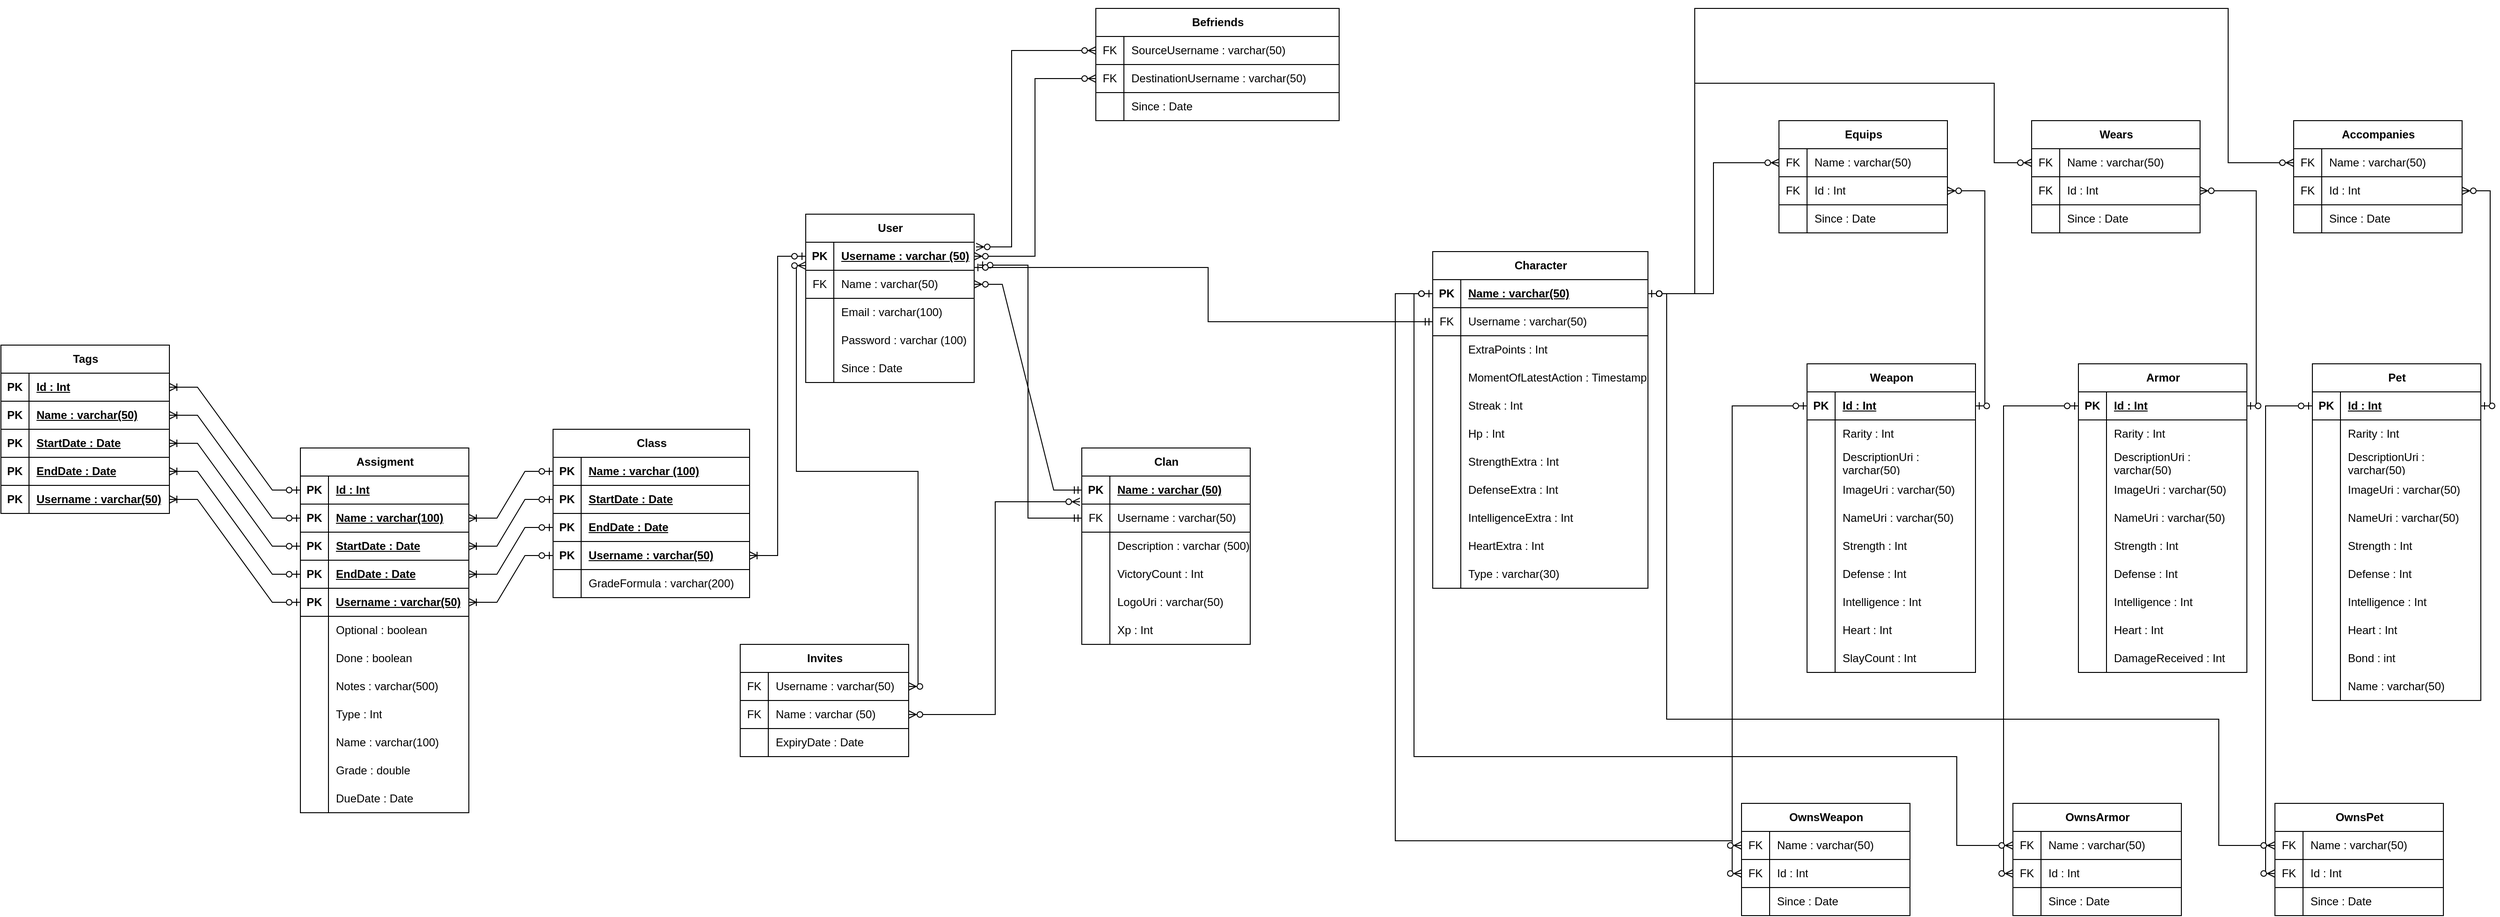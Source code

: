<mxfile version="26.0.4">
  <diagram id="avrnycNztt-YmDXJHL_1" name="Relacional">
    <mxGraphModel dx="1730" dy="595" grid="1" gridSize="10" guides="1" tooltips="1" connect="1" arrows="1" fold="1" page="1" pageScale="1" pageWidth="850" pageHeight="1100" math="0" shadow="0">
      <root>
        <mxCell id="0" />
        <mxCell id="1" parent="0" />
        <mxCell id="8Z-HJVjrlRU9QhyuD_Qb-1" value="Assigment" style="shape=table;startSize=30;container=1;collapsible=1;childLayout=tableLayout;fixedRows=1;rowLines=0;fontStyle=1;align=center;resizeLast=1;html=1;" parent="1" vertex="1">
          <mxGeometry x="260" y="530" width="180" height="390" as="geometry" />
        </mxCell>
        <mxCell id="8Z-HJVjrlRU9QhyuD_Qb-2" value="" style="shape=tableRow;horizontal=0;startSize=0;swimlaneHead=0;swimlaneBody=0;fillColor=none;collapsible=0;dropTarget=0;points=[[0,0.5],[1,0.5]];portConstraint=eastwest;top=0;left=0;right=0;bottom=1;" parent="8Z-HJVjrlRU9QhyuD_Qb-1" vertex="1">
          <mxGeometry y="30" width="180" height="30" as="geometry" />
        </mxCell>
        <mxCell id="8Z-HJVjrlRU9QhyuD_Qb-3" value="PK" style="shape=partialRectangle;connectable=0;fillColor=none;top=0;left=0;bottom=0;right=0;fontStyle=1;overflow=hidden;whiteSpace=wrap;html=1;" parent="8Z-HJVjrlRU9QhyuD_Qb-2" vertex="1">
          <mxGeometry width="30" height="30" as="geometry">
            <mxRectangle width="30" height="30" as="alternateBounds" />
          </mxGeometry>
        </mxCell>
        <mxCell id="8Z-HJVjrlRU9QhyuD_Qb-4" value="Id : Int" style="shape=partialRectangle;connectable=0;fillColor=none;top=0;left=0;bottom=0;right=0;align=left;spacingLeft=6;fontStyle=5;overflow=hidden;whiteSpace=wrap;html=1;" parent="8Z-HJVjrlRU9QhyuD_Qb-2" vertex="1">
          <mxGeometry x="30" width="150" height="30" as="geometry">
            <mxRectangle width="150" height="30" as="alternateBounds" />
          </mxGeometry>
        </mxCell>
        <mxCell id="ZAYOHB4Fxur1zASq9MiM-1" value="" style="shape=tableRow;horizontal=0;startSize=0;swimlaneHead=0;swimlaneBody=0;fillColor=none;collapsible=0;dropTarget=0;points=[[0,0.5],[1,0.5]];portConstraint=eastwest;top=0;left=0;right=0;bottom=1;" parent="8Z-HJVjrlRU9QhyuD_Qb-1" vertex="1">
          <mxGeometry y="60" width="180" height="30" as="geometry" />
        </mxCell>
        <mxCell id="ZAYOHB4Fxur1zASq9MiM-2" value="PK" style="shape=partialRectangle;connectable=0;fillColor=none;top=0;left=0;bottom=0;right=0;fontStyle=1;overflow=hidden;whiteSpace=wrap;html=1;" parent="ZAYOHB4Fxur1zASq9MiM-1" vertex="1">
          <mxGeometry width="30" height="30" as="geometry">
            <mxRectangle width="30" height="30" as="alternateBounds" />
          </mxGeometry>
        </mxCell>
        <mxCell id="ZAYOHB4Fxur1zASq9MiM-3" value="Name : varchar(100)" style="shape=partialRectangle;connectable=0;fillColor=none;top=0;left=0;bottom=0;right=0;align=left;spacingLeft=6;fontStyle=5;overflow=hidden;whiteSpace=wrap;html=1;" parent="ZAYOHB4Fxur1zASq9MiM-1" vertex="1">
          <mxGeometry x="30" width="150" height="30" as="geometry">
            <mxRectangle width="150" height="30" as="alternateBounds" />
          </mxGeometry>
        </mxCell>
        <mxCell id="GpnLoADXRQH65rEHDF-6-1" value="" style="shape=tableRow;horizontal=0;startSize=0;swimlaneHead=0;swimlaneBody=0;fillColor=none;collapsible=0;dropTarget=0;points=[[0,0.5],[1,0.5]];portConstraint=eastwest;top=0;left=0;right=0;bottom=1;" parent="8Z-HJVjrlRU9QhyuD_Qb-1" vertex="1">
          <mxGeometry y="90" width="180" height="30" as="geometry" />
        </mxCell>
        <mxCell id="GpnLoADXRQH65rEHDF-6-2" value="PK" style="shape=partialRectangle;connectable=0;fillColor=none;top=0;left=0;bottom=0;right=0;fontStyle=1;overflow=hidden;whiteSpace=wrap;html=1;" parent="GpnLoADXRQH65rEHDF-6-1" vertex="1">
          <mxGeometry width="30" height="30" as="geometry">
            <mxRectangle width="30" height="30" as="alternateBounds" />
          </mxGeometry>
        </mxCell>
        <mxCell id="GpnLoADXRQH65rEHDF-6-3" value="StartDate : Date" style="shape=partialRectangle;connectable=0;fillColor=none;top=0;left=0;bottom=0;right=0;align=left;spacingLeft=6;fontStyle=5;overflow=hidden;whiteSpace=wrap;html=1;" parent="GpnLoADXRQH65rEHDF-6-1" vertex="1">
          <mxGeometry x="30" width="150" height="30" as="geometry">
            <mxRectangle width="150" height="30" as="alternateBounds" />
          </mxGeometry>
        </mxCell>
        <mxCell id="u17F0JkEGu27BLhzRWN5-195" value="" style="shape=tableRow;horizontal=0;startSize=0;swimlaneHead=0;swimlaneBody=0;fillColor=none;collapsible=0;dropTarget=0;points=[[0,0.5],[1,0.5]];portConstraint=eastwest;top=0;left=0;right=0;bottom=1;" parent="8Z-HJVjrlRU9QhyuD_Qb-1" vertex="1">
          <mxGeometry y="120" width="180" height="30" as="geometry" />
        </mxCell>
        <mxCell id="u17F0JkEGu27BLhzRWN5-196" value="PK" style="shape=partialRectangle;connectable=0;fillColor=none;top=0;left=0;bottom=0;right=0;fontStyle=1;overflow=hidden;whiteSpace=wrap;html=1;" parent="u17F0JkEGu27BLhzRWN5-195" vertex="1">
          <mxGeometry width="30" height="30" as="geometry">
            <mxRectangle width="30" height="30" as="alternateBounds" />
          </mxGeometry>
        </mxCell>
        <mxCell id="u17F0JkEGu27BLhzRWN5-197" value="EndDate : Date" style="shape=partialRectangle;connectable=0;fillColor=none;top=0;left=0;bottom=0;right=0;align=left;spacingLeft=6;fontStyle=5;overflow=hidden;whiteSpace=wrap;html=1;" parent="u17F0JkEGu27BLhzRWN5-195" vertex="1">
          <mxGeometry x="30" width="150" height="30" as="geometry">
            <mxRectangle width="150" height="30" as="alternateBounds" />
          </mxGeometry>
        </mxCell>
        <mxCell id="8W4ruaYXwl4r7nyPN0Hw-1" value="" style="shape=tableRow;horizontal=0;startSize=0;swimlaneHead=0;swimlaneBody=0;fillColor=none;collapsible=0;dropTarget=0;points=[[0,0.5],[1,0.5]];portConstraint=eastwest;top=0;left=0;right=0;bottom=1;" parent="8Z-HJVjrlRU9QhyuD_Qb-1" vertex="1">
          <mxGeometry y="150" width="180" height="30" as="geometry" />
        </mxCell>
        <mxCell id="8W4ruaYXwl4r7nyPN0Hw-2" value="PK" style="shape=partialRectangle;connectable=0;fillColor=none;top=0;left=0;bottom=0;right=0;fontStyle=1;overflow=hidden;whiteSpace=wrap;html=1;" parent="8W4ruaYXwl4r7nyPN0Hw-1" vertex="1">
          <mxGeometry width="30" height="30" as="geometry">
            <mxRectangle width="30" height="30" as="alternateBounds" />
          </mxGeometry>
        </mxCell>
        <mxCell id="8W4ruaYXwl4r7nyPN0Hw-3" value="Username : varchar(50)" style="shape=partialRectangle;connectable=0;fillColor=none;top=0;left=0;bottom=0;right=0;align=left;spacingLeft=6;fontStyle=5;overflow=hidden;whiteSpace=wrap;html=1;" parent="8W4ruaYXwl4r7nyPN0Hw-1" vertex="1">
          <mxGeometry x="30" width="150" height="30" as="geometry">
            <mxRectangle width="150" height="30" as="alternateBounds" />
          </mxGeometry>
        </mxCell>
        <mxCell id="8Z-HJVjrlRU9QhyuD_Qb-5" value="" style="shape=tableRow;horizontal=0;startSize=0;swimlaneHead=0;swimlaneBody=0;fillColor=none;collapsible=0;dropTarget=0;points=[[0,0.5],[1,0.5]];portConstraint=eastwest;top=0;left=0;right=0;bottom=0;" parent="8Z-HJVjrlRU9QhyuD_Qb-1" vertex="1">
          <mxGeometry y="180" width="180" height="30" as="geometry" />
        </mxCell>
        <mxCell id="8Z-HJVjrlRU9QhyuD_Qb-6" value="" style="shape=partialRectangle;connectable=0;fillColor=none;top=0;left=0;bottom=0;right=0;editable=1;overflow=hidden;whiteSpace=wrap;html=1;" parent="8Z-HJVjrlRU9QhyuD_Qb-5" vertex="1">
          <mxGeometry width="30" height="30" as="geometry">
            <mxRectangle width="30" height="30" as="alternateBounds" />
          </mxGeometry>
        </mxCell>
        <mxCell id="8Z-HJVjrlRU9QhyuD_Qb-7" value="Optional : boolean" style="shape=partialRectangle;connectable=0;fillColor=none;top=0;left=0;bottom=0;right=0;align=left;spacingLeft=6;overflow=hidden;whiteSpace=wrap;html=1;" parent="8Z-HJVjrlRU9QhyuD_Qb-5" vertex="1">
          <mxGeometry x="30" width="150" height="30" as="geometry">
            <mxRectangle width="150" height="30" as="alternateBounds" />
          </mxGeometry>
        </mxCell>
        <mxCell id="8Z-HJVjrlRU9QhyuD_Qb-8" value="" style="shape=tableRow;horizontal=0;startSize=0;swimlaneHead=0;swimlaneBody=0;fillColor=none;collapsible=0;dropTarget=0;points=[[0,0.5],[1,0.5]];portConstraint=eastwest;top=0;left=0;right=0;bottom=0;" parent="8Z-HJVjrlRU9QhyuD_Qb-1" vertex="1">
          <mxGeometry y="210" width="180" height="30" as="geometry" />
        </mxCell>
        <mxCell id="8Z-HJVjrlRU9QhyuD_Qb-9" value="" style="shape=partialRectangle;connectable=0;fillColor=none;top=0;left=0;bottom=0;right=0;editable=1;overflow=hidden;whiteSpace=wrap;html=1;" parent="8Z-HJVjrlRU9QhyuD_Qb-8" vertex="1">
          <mxGeometry width="30" height="30" as="geometry">
            <mxRectangle width="30" height="30" as="alternateBounds" />
          </mxGeometry>
        </mxCell>
        <mxCell id="8Z-HJVjrlRU9QhyuD_Qb-10" value="Done : boolean" style="shape=partialRectangle;connectable=0;fillColor=none;top=0;left=0;bottom=0;right=0;align=left;spacingLeft=6;overflow=hidden;whiteSpace=wrap;html=1;" parent="8Z-HJVjrlRU9QhyuD_Qb-8" vertex="1">
          <mxGeometry x="30" width="150" height="30" as="geometry">
            <mxRectangle width="150" height="30" as="alternateBounds" />
          </mxGeometry>
        </mxCell>
        <mxCell id="8Z-HJVjrlRU9QhyuD_Qb-11" value="" style="shape=tableRow;horizontal=0;startSize=0;swimlaneHead=0;swimlaneBody=0;fillColor=none;collapsible=0;dropTarget=0;points=[[0,0.5],[1,0.5]];portConstraint=eastwest;top=0;left=0;right=0;bottom=0;" parent="8Z-HJVjrlRU9QhyuD_Qb-1" vertex="1">
          <mxGeometry y="240" width="180" height="30" as="geometry" />
        </mxCell>
        <mxCell id="8Z-HJVjrlRU9QhyuD_Qb-12" value="" style="shape=partialRectangle;connectable=0;fillColor=none;top=0;left=0;bottom=0;right=0;editable=1;overflow=hidden;whiteSpace=wrap;html=1;" parent="8Z-HJVjrlRU9QhyuD_Qb-11" vertex="1">
          <mxGeometry width="30" height="30" as="geometry">
            <mxRectangle width="30" height="30" as="alternateBounds" />
          </mxGeometry>
        </mxCell>
        <mxCell id="8Z-HJVjrlRU9QhyuD_Qb-13" value="Notes : varchar(500)" style="shape=partialRectangle;connectable=0;fillColor=none;top=0;left=0;bottom=0;right=0;align=left;spacingLeft=6;overflow=hidden;whiteSpace=wrap;html=1;" parent="8Z-HJVjrlRU9QhyuD_Qb-11" vertex="1">
          <mxGeometry x="30" width="150" height="30" as="geometry">
            <mxRectangle width="150" height="30" as="alternateBounds" />
          </mxGeometry>
        </mxCell>
        <mxCell id="530n4gcdpLPxlu0-0S7j-4" value="" style="shape=tableRow;horizontal=0;startSize=0;swimlaneHead=0;swimlaneBody=0;fillColor=none;collapsible=0;dropTarget=0;points=[[0,0.5],[1,0.5]];portConstraint=eastwest;top=0;left=0;right=0;bottom=0;" parent="8Z-HJVjrlRU9QhyuD_Qb-1" vertex="1">
          <mxGeometry y="270" width="180" height="30" as="geometry" />
        </mxCell>
        <mxCell id="530n4gcdpLPxlu0-0S7j-5" value="" style="shape=partialRectangle;connectable=0;fillColor=none;top=0;left=0;bottom=0;right=0;editable=1;overflow=hidden;whiteSpace=wrap;html=1;" parent="530n4gcdpLPxlu0-0S7j-4" vertex="1">
          <mxGeometry width="30" height="30" as="geometry">
            <mxRectangle width="30" height="30" as="alternateBounds" />
          </mxGeometry>
        </mxCell>
        <mxCell id="530n4gcdpLPxlu0-0S7j-6" value="Type : Int" style="shape=partialRectangle;connectable=0;fillColor=none;top=0;left=0;bottom=0;right=0;align=left;spacingLeft=6;overflow=hidden;whiteSpace=wrap;html=1;" parent="530n4gcdpLPxlu0-0S7j-4" vertex="1">
          <mxGeometry x="30" width="150" height="30" as="geometry">
            <mxRectangle width="150" height="30" as="alternateBounds" />
          </mxGeometry>
        </mxCell>
        <mxCell id="530n4gcdpLPxlu0-0S7j-7" value="" style="shape=tableRow;horizontal=0;startSize=0;swimlaneHead=0;swimlaneBody=0;fillColor=none;collapsible=0;dropTarget=0;points=[[0,0.5],[1,0.5]];portConstraint=eastwest;top=0;left=0;right=0;bottom=0;" parent="8Z-HJVjrlRU9QhyuD_Qb-1" vertex="1">
          <mxGeometry y="300" width="180" height="30" as="geometry" />
        </mxCell>
        <mxCell id="530n4gcdpLPxlu0-0S7j-8" value="" style="shape=partialRectangle;connectable=0;fillColor=none;top=0;left=0;bottom=0;right=0;editable=1;overflow=hidden;whiteSpace=wrap;html=1;" parent="530n4gcdpLPxlu0-0S7j-7" vertex="1">
          <mxGeometry width="30" height="30" as="geometry">
            <mxRectangle width="30" height="30" as="alternateBounds" />
          </mxGeometry>
        </mxCell>
        <mxCell id="530n4gcdpLPxlu0-0S7j-9" value="Name : varchar(100)" style="shape=partialRectangle;connectable=0;fillColor=none;top=0;left=0;bottom=0;right=0;align=left;spacingLeft=6;overflow=hidden;whiteSpace=wrap;html=1;" parent="530n4gcdpLPxlu0-0S7j-7" vertex="1">
          <mxGeometry x="30" width="150" height="30" as="geometry">
            <mxRectangle width="150" height="30" as="alternateBounds" />
          </mxGeometry>
        </mxCell>
        <mxCell id="530n4gcdpLPxlu0-0S7j-10" value="" style="shape=tableRow;horizontal=0;startSize=0;swimlaneHead=0;swimlaneBody=0;fillColor=none;collapsible=0;dropTarget=0;points=[[0,0.5],[1,0.5]];portConstraint=eastwest;top=0;left=0;right=0;bottom=0;" parent="8Z-HJVjrlRU9QhyuD_Qb-1" vertex="1">
          <mxGeometry y="330" width="180" height="30" as="geometry" />
        </mxCell>
        <mxCell id="530n4gcdpLPxlu0-0S7j-11" value="" style="shape=partialRectangle;connectable=0;fillColor=none;top=0;left=0;bottom=0;right=0;editable=1;overflow=hidden;whiteSpace=wrap;html=1;" parent="530n4gcdpLPxlu0-0S7j-10" vertex="1">
          <mxGeometry width="30" height="30" as="geometry">
            <mxRectangle width="30" height="30" as="alternateBounds" />
          </mxGeometry>
        </mxCell>
        <mxCell id="530n4gcdpLPxlu0-0S7j-12" value="Grade : double" style="shape=partialRectangle;connectable=0;fillColor=none;top=0;left=0;bottom=0;right=0;align=left;spacingLeft=6;overflow=hidden;whiteSpace=wrap;html=1;" parent="530n4gcdpLPxlu0-0S7j-10" vertex="1">
          <mxGeometry x="30" width="150" height="30" as="geometry">
            <mxRectangle width="150" height="30" as="alternateBounds" />
          </mxGeometry>
        </mxCell>
        <mxCell id="530n4gcdpLPxlu0-0S7j-13" value="" style="shape=tableRow;horizontal=0;startSize=0;swimlaneHead=0;swimlaneBody=0;fillColor=none;collapsible=0;dropTarget=0;points=[[0,0.5],[1,0.5]];portConstraint=eastwest;top=0;left=0;right=0;bottom=0;" parent="8Z-HJVjrlRU9QhyuD_Qb-1" vertex="1">
          <mxGeometry y="360" width="180" height="30" as="geometry" />
        </mxCell>
        <mxCell id="530n4gcdpLPxlu0-0S7j-14" value="" style="shape=partialRectangle;connectable=0;fillColor=none;top=0;left=0;bottom=0;right=0;editable=1;overflow=hidden;whiteSpace=wrap;html=1;" parent="530n4gcdpLPxlu0-0S7j-13" vertex="1">
          <mxGeometry width="30" height="30" as="geometry">
            <mxRectangle width="30" height="30" as="alternateBounds" />
          </mxGeometry>
        </mxCell>
        <mxCell id="530n4gcdpLPxlu0-0S7j-15" value="DueDate : Date" style="shape=partialRectangle;connectable=0;fillColor=none;top=0;left=0;bottom=0;right=0;align=left;spacingLeft=6;overflow=hidden;whiteSpace=wrap;html=1;" parent="530n4gcdpLPxlu0-0S7j-13" vertex="1">
          <mxGeometry x="30" width="150" height="30" as="geometry">
            <mxRectangle width="150" height="30" as="alternateBounds" />
          </mxGeometry>
        </mxCell>
        <mxCell id="u17F0JkEGu27BLhzRWN5-38" value="Class" style="shape=table;startSize=30;container=1;collapsible=1;childLayout=tableLayout;fixedRows=1;rowLines=0;fontStyle=1;align=center;resizeLast=1;html=1;" parent="1" vertex="1">
          <mxGeometry x="530" y="510" width="210" height="180" as="geometry" />
        </mxCell>
        <mxCell id="u17F0JkEGu27BLhzRWN5-39" value="" style="shape=tableRow;horizontal=0;startSize=0;swimlaneHead=0;swimlaneBody=0;fillColor=none;collapsible=0;dropTarget=0;points=[[0,0.5],[1,0.5]];portConstraint=eastwest;top=0;left=0;right=0;bottom=1;" parent="u17F0JkEGu27BLhzRWN5-38" vertex="1">
          <mxGeometry y="30" width="210" height="30" as="geometry" />
        </mxCell>
        <mxCell id="u17F0JkEGu27BLhzRWN5-40" value="PK" style="shape=partialRectangle;connectable=0;fillColor=none;top=0;left=0;bottom=0;right=0;fontStyle=1;overflow=hidden;whiteSpace=wrap;html=1;" parent="u17F0JkEGu27BLhzRWN5-39" vertex="1">
          <mxGeometry width="30" height="30" as="geometry">
            <mxRectangle width="30" height="30" as="alternateBounds" />
          </mxGeometry>
        </mxCell>
        <mxCell id="u17F0JkEGu27BLhzRWN5-41" value="Name : varchar (100)" style="shape=partialRectangle;connectable=0;fillColor=none;top=0;left=0;bottom=0;right=0;align=left;spacingLeft=6;fontStyle=5;overflow=hidden;whiteSpace=wrap;html=1;" parent="u17F0JkEGu27BLhzRWN5-39" vertex="1">
          <mxGeometry x="30" width="180" height="30" as="geometry">
            <mxRectangle width="180" height="30" as="alternateBounds" />
          </mxGeometry>
        </mxCell>
        <mxCell id="u17F0JkEGu27BLhzRWN5-54" value="" style="shape=tableRow;horizontal=0;startSize=0;swimlaneHead=0;swimlaneBody=0;fillColor=none;collapsible=0;dropTarget=0;points=[[0,0.5],[1,0.5]];portConstraint=eastwest;top=0;left=0;right=0;bottom=1;" parent="u17F0JkEGu27BLhzRWN5-38" vertex="1">
          <mxGeometry y="60" width="210" height="30" as="geometry" />
        </mxCell>
        <mxCell id="u17F0JkEGu27BLhzRWN5-55" value="PK" style="shape=partialRectangle;connectable=0;fillColor=none;top=0;left=0;bottom=0;right=0;fontStyle=1;overflow=hidden;whiteSpace=wrap;html=1;" parent="u17F0JkEGu27BLhzRWN5-54" vertex="1">
          <mxGeometry width="30" height="30" as="geometry">
            <mxRectangle width="30" height="30" as="alternateBounds" />
          </mxGeometry>
        </mxCell>
        <mxCell id="u17F0JkEGu27BLhzRWN5-56" value="StartDate : Date" style="shape=partialRectangle;connectable=0;fillColor=none;top=0;left=0;bottom=0;right=0;align=left;spacingLeft=6;fontStyle=5;overflow=hidden;whiteSpace=wrap;html=1;" parent="u17F0JkEGu27BLhzRWN5-54" vertex="1">
          <mxGeometry x="30" width="180" height="30" as="geometry">
            <mxRectangle width="180" height="30" as="alternateBounds" />
          </mxGeometry>
        </mxCell>
        <mxCell id="u17F0JkEGu27BLhzRWN5-57" value="" style="shape=tableRow;horizontal=0;startSize=0;swimlaneHead=0;swimlaneBody=0;fillColor=none;collapsible=0;dropTarget=0;points=[[0,0.5],[1,0.5]];portConstraint=eastwest;top=0;left=0;right=0;bottom=1;" parent="u17F0JkEGu27BLhzRWN5-38" vertex="1">
          <mxGeometry y="90" width="210" height="30" as="geometry" />
        </mxCell>
        <mxCell id="u17F0JkEGu27BLhzRWN5-58" value="PK" style="shape=partialRectangle;connectable=0;fillColor=none;top=0;left=0;bottom=0;right=0;fontStyle=1;overflow=hidden;whiteSpace=wrap;html=1;" parent="u17F0JkEGu27BLhzRWN5-57" vertex="1">
          <mxGeometry width="30" height="30" as="geometry">
            <mxRectangle width="30" height="30" as="alternateBounds" />
          </mxGeometry>
        </mxCell>
        <mxCell id="u17F0JkEGu27BLhzRWN5-59" value="EndDate : Date" style="shape=partialRectangle;connectable=0;fillColor=none;top=0;left=0;bottom=0;right=0;align=left;spacingLeft=6;fontStyle=5;overflow=hidden;whiteSpace=wrap;html=1;" parent="u17F0JkEGu27BLhzRWN5-57" vertex="1">
          <mxGeometry x="30" width="180" height="30" as="geometry">
            <mxRectangle width="180" height="30" as="alternateBounds" />
          </mxGeometry>
        </mxCell>
        <mxCell id="u17F0JkEGu27BLhzRWN5-189" value="" style="shape=tableRow;horizontal=0;startSize=0;swimlaneHead=0;swimlaneBody=0;fillColor=none;collapsible=0;dropTarget=0;points=[[0,0.5],[1,0.5]];portConstraint=eastwest;top=0;left=0;right=0;bottom=1;" parent="u17F0JkEGu27BLhzRWN5-38" vertex="1">
          <mxGeometry y="120" width="210" height="30" as="geometry" />
        </mxCell>
        <mxCell id="u17F0JkEGu27BLhzRWN5-190" value="PK" style="shape=partialRectangle;connectable=0;fillColor=none;top=0;left=0;bottom=0;right=0;fontStyle=1;overflow=hidden;whiteSpace=wrap;html=1;" parent="u17F0JkEGu27BLhzRWN5-189" vertex="1">
          <mxGeometry width="30" height="30" as="geometry">
            <mxRectangle width="30" height="30" as="alternateBounds" />
          </mxGeometry>
        </mxCell>
        <mxCell id="u17F0JkEGu27BLhzRWN5-191" value="Username : varchar(50)" style="shape=partialRectangle;connectable=0;fillColor=none;top=0;left=0;bottom=0;right=0;align=left;spacingLeft=6;fontStyle=5;overflow=hidden;whiteSpace=wrap;html=1;" parent="u17F0JkEGu27BLhzRWN5-189" vertex="1">
          <mxGeometry x="30" width="180" height="30" as="geometry">
            <mxRectangle width="180" height="30" as="alternateBounds" />
          </mxGeometry>
        </mxCell>
        <mxCell id="u17F0JkEGu27BLhzRWN5-42" value="" style="shape=tableRow;horizontal=0;startSize=0;swimlaneHead=0;swimlaneBody=0;fillColor=none;collapsible=0;dropTarget=0;points=[[0,0.5],[1,0.5]];portConstraint=eastwest;top=0;left=0;right=0;bottom=0;" parent="u17F0JkEGu27BLhzRWN5-38" vertex="1">
          <mxGeometry y="150" width="210" height="30" as="geometry" />
        </mxCell>
        <mxCell id="u17F0JkEGu27BLhzRWN5-43" value="" style="shape=partialRectangle;connectable=0;fillColor=none;top=0;left=0;bottom=0;right=0;editable=1;overflow=hidden;whiteSpace=wrap;html=1;" parent="u17F0JkEGu27BLhzRWN5-42" vertex="1">
          <mxGeometry width="30" height="30" as="geometry">
            <mxRectangle width="30" height="30" as="alternateBounds" />
          </mxGeometry>
        </mxCell>
        <mxCell id="u17F0JkEGu27BLhzRWN5-44" value="GradeFormula : varchar(200)" style="shape=partialRectangle;connectable=0;fillColor=none;top=0;left=0;bottom=0;right=0;align=left;spacingLeft=6;overflow=hidden;whiteSpace=wrap;html=1;" parent="u17F0JkEGu27BLhzRWN5-42" vertex="1">
          <mxGeometry x="30" width="180" height="30" as="geometry">
            <mxRectangle width="180" height="30" as="alternateBounds" />
          </mxGeometry>
        </mxCell>
        <mxCell id="u17F0JkEGu27BLhzRWN5-60" value="User" style="shape=table;startSize=30;container=1;collapsible=1;childLayout=tableLayout;fixedRows=1;rowLines=0;fontStyle=1;align=center;resizeLast=1;html=1;" parent="1" vertex="1">
          <mxGeometry x="800" y="280" width="180" height="180" as="geometry" />
        </mxCell>
        <mxCell id="u17F0JkEGu27BLhzRWN5-61" value="" style="shape=tableRow;horizontal=0;startSize=0;swimlaneHead=0;swimlaneBody=0;fillColor=none;collapsible=0;dropTarget=0;points=[[0,0.5],[1,0.5]];portConstraint=eastwest;top=0;left=0;right=0;bottom=1;" parent="u17F0JkEGu27BLhzRWN5-60" vertex="1">
          <mxGeometry y="30" width="180" height="30" as="geometry" />
        </mxCell>
        <mxCell id="u17F0JkEGu27BLhzRWN5-62" value="PK" style="shape=partialRectangle;connectable=0;fillColor=none;top=0;left=0;bottom=0;right=0;fontStyle=1;overflow=hidden;whiteSpace=wrap;html=1;" parent="u17F0JkEGu27BLhzRWN5-61" vertex="1">
          <mxGeometry width="30" height="30" as="geometry">
            <mxRectangle width="30" height="30" as="alternateBounds" />
          </mxGeometry>
        </mxCell>
        <mxCell id="u17F0JkEGu27BLhzRWN5-63" value="Username : varchar (50)" style="shape=partialRectangle;connectable=0;fillColor=none;top=0;left=0;bottom=0;right=0;align=left;spacingLeft=6;fontStyle=5;overflow=hidden;whiteSpace=wrap;html=1;" parent="u17F0JkEGu27BLhzRWN5-61" vertex="1">
          <mxGeometry x="30" width="150" height="30" as="geometry">
            <mxRectangle width="150" height="30" as="alternateBounds" />
          </mxGeometry>
        </mxCell>
        <mxCell id="u17F0JkEGu27BLhzRWN5-177" value="" style="shape=tableRow;horizontal=0;startSize=0;swimlaneHead=0;swimlaneBody=0;fillColor=none;collapsible=0;dropTarget=0;points=[[0,0.5],[1,0.5]];portConstraint=eastwest;top=0;left=0;right=0;bottom=1;" parent="u17F0JkEGu27BLhzRWN5-60" vertex="1">
          <mxGeometry y="60" width="180" height="30" as="geometry" />
        </mxCell>
        <mxCell id="u17F0JkEGu27BLhzRWN5-178" value="FK" style="shape=partialRectangle;connectable=0;fillColor=none;top=0;left=0;bottom=0;right=0;fontStyle=0;overflow=hidden;whiteSpace=wrap;html=1;" parent="u17F0JkEGu27BLhzRWN5-177" vertex="1">
          <mxGeometry width="30" height="30" as="geometry">
            <mxRectangle width="30" height="30" as="alternateBounds" />
          </mxGeometry>
        </mxCell>
        <mxCell id="u17F0JkEGu27BLhzRWN5-179" value="Name : varchar(50)" style="shape=partialRectangle;connectable=0;fillColor=none;top=0;left=0;bottom=0;right=0;align=left;spacingLeft=6;fontStyle=0;overflow=hidden;whiteSpace=wrap;html=1;" parent="u17F0JkEGu27BLhzRWN5-177" vertex="1">
          <mxGeometry x="30" width="150" height="30" as="geometry">
            <mxRectangle width="150" height="30" as="alternateBounds" />
          </mxGeometry>
        </mxCell>
        <mxCell id="u17F0JkEGu27BLhzRWN5-70" value="" style="shape=tableRow;horizontal=0;startSize=0;swimlaneHead=0;swimlaneBody=0;fillColor=none;collapsible=0;dropTarget=0;points=[[0,0.5],[1,0.5]];portConstraint=eastwest;top=0;left=0;right=0;bottom=0;" parent="u17F0JkEGu27BLhzRWN5-60" vertex="1">
          <mxGeometry y="90" width="180" height="30" as="geometry" />
        </mxCell>
        <mxCell id="u17F0JkEGu27BLhzRWN5-71" value="" style="shape=partialRectangle;connectable=0;fillColor=none;top=0;left=0;bottom=0;right=0;editable=1;overflow=hidden;whiteSpace=wrap;html=1;" parent="u17F0JkEGu27BLhzRWN5-70" vertex="1">
          <mxGeometry width="30" height="30" as="geometry">
            <mxRectangle width="30" height="30" as="alternateBounds" />
          </mxGeometry>
        </mxCell>
        <mxCell id="u17F0JkEGu27BLhzRWN5-72" value="&lt;div&gt;Email : varchar(100)&lt;/div&gt;" style="shape=partialRectangle;connectable=0;fillColor=none;top=0;left=0;bottom=0;right=0;align=left;spacingLeft=6;overflow=hidden;whiteSpace=wrap;html=1;" parent="u17F0JkEGu27BLhzRWN5-70" vertex="1">
          <mxGeometry x="30" width="150" height="30" as="geometry">
            <mxRectangle width="150" height="30" as="alternateBounds" />
          </mxGeometry>
        </mxCell>
        <mxCell id="u17F0JkEGu27BLhzRWN5-73" value="" style="shape=tableRow;horizontal=0;startSize=0;swimlaneHead=0;swimlaneBody=0;fillColor=none;collapsible=0;dropTarget=0;points=[[0,0.5],[1,0.5]];portConstraint=eastwest;top=0;left=0;right=0;bottom=0;" parent="u17F0JkEGu27BLhzRWN5-60" vertex="1">
          <mxGeometry y="120" width="180" height="30" as="geometry" />
        </mxCell>
        <mxCell id="u17F0JkEGu27BLhzRWN5-74" value="" style="shape=partialRectangle;connectable=0;fillColor=none;top=0;left=0;bottom=0;right=0;editable=1;overflow=hidden;whiteSpace=wrap;html=1;" parent="u17F0JkEGu27BLhzRWN5-73" vertex="1">
          <mxGeometry width="30" height="30" as="geometry">
            <mxRectangle width="30" height="30" as="alternateBounds" />
          </mxGeometry>
        </mxCell>
        <mxCell id="u17F0JkEGu27BLhzRWN5-75" value="Password : varchar (100)" style="shape=partialRectangle;connectable=0;fillColor=none;top=0;left=0;bottom=0;right=0;align=left;spacingLeft=6;overflow=hidden;whiteSpace=wrap;html=1;" parent="u17F0JkEGu27BLhzRWN5-73" vertex="1">
          <mxGeometry x="30" width="150" height="30" as="geometry">
            <mxRectangle width="150" height="30" as="alternateBounds" />
          </mxGeometry>
        </mxCell>
        <mxCell id="u17F0JkEGu27BLhzRWN5-180" value="" style="shape=tableRow;horizontal=0;startSize=0;swimlaneHead=0;swimlaneBody=0;fillColor=none;collapsible=0;dropTarget=0;points=[[0,0.5],[1,0.5]];portConstraint=eastwest;top=0;left=0;right=0;bottom=0;" parent="u17F0JkEGu27BLhzRWN5-60" vertex="1">
          <mxGeometry y="150" width="180" height="30" as="geometry" />
        </mxCell>
        <mxCell id="u17F0JkEGu27BLhzRWN5-181" value="" style="shape=partialRectangle;connectable=0;fillColor=none;top=0;left=0;bottom=0;right=0;editable=1;overflow=hidden;whiteSpace=wrap;html=1;" parent="u17F0JkEGu27BLhzRWN5-180" vertex="1">
          <mxGeometry width="30" height="30" as="geometry">
            <mxRectangle width="30" height="30" as="alternateBounds" />
          </mxGeometry>
        </mxCell>
        <mxCell id="u17F0JkEGu27BLhzRWN5-182" value="Since : Date" style="shape=partialRectangle;connectable=0;fillColor=none;top=0;left=0;bottom=0;right=0;align=left;spacingLeft=6;overflow=hidden;whiteSpace=wrap;html=1;" parent="u17F0JkEGu27BLhzRWN5-180" vertex="1">
          <mxGeometry x="30" width="150" height="30" as="geometry">
            <mxRectangle width="150" height="30" as="alternateBounds" />
          </mxGeometry>
        </mxCell>
        <mxCell id="u17F0JkEGu27BLhzRWN5-76" value="Befriends" style="shape=table;startSize=30;container=1;collapsible=1;childLayout=tableLayout;fixedRows=1;rowLines=0;fontStyle=1;align=center;resizeLast=1;html=1;" parent="1" vertex="1">
          <mxGeometry x="1110" y="60" width="260" height="120" as="geometry" />
        </mxCell>
        <mxCell id="u17F0JkEGu27BLhzRWN5-80" value="" style="shape=tableRow;horizontal=0;startSize=0;swimlaneHead=0;swimlaneBody=0;fillColor=none;collapsible=0;dropTarget=0;points=[[0,0.5],[1,0.5]];portConstraint=eastwest;top=0;left=0;right=0;bottom=1;" parent="u17F0JkEGu27BLhzRWN5-76" vertex="1">
          <mxGeometry y="30" width="260" height="30" as="geometry" />
        </mxCell>
        <mxCell id="u17F0JkEGu27BLhzRWN5-81" value="FK" style="shape=partialRectangle;connectable=0;fillColor=none;top=0;left=0;bottom=0;right=0;fontStyle=0;overflow=hidden;whiteSpace=wrap;html=1;" parent="u17F0JkEGu27BLhzRWN5-80" vertex="1">
          <mxGeometry width="30" height="30" as="geometry">
            <mxRectangle width="30" height="30" as="alternateBounds" />
          </mxGeometry>
        </mxCell>
        <mxCell id="u17F0JkEGu27BLhzRWN5-82" value="SourceUsername : varchar(50)" style="shape=partialRectangle;connectable=0;fillColor=none;top=0;left=0;bottom=0;right=0;align=left;spacingLeft=6;fontStyle=0;overflow=hidden;whiteSpace=wrap;html=1;" parent="u17F0JkEGu27BLhzRWN5-80" vertex="1">
          <mxGeometry x="30" width="230" height="30" as="geometry">
            <mxRectangle width="230" height="30" as="alternateBounds" />
          </mxGeometry>
        </mxCell>
        <mxCell id="u17F0JkEGu27BLhzRWN5-92" value="" style="shape=tableRow;horizontal=0;startSize=0;swimlaneHead=0;swimlaneBody=0;fillColor=none;collapsible=0;dropTarget=0;points=[[0,0.5],[1,0.5]];portConstraint=eastwest;top=0;left=0;right=0;bottom=1;" parent="u17F0JkEGu27BLhzRWN5-76" vertex="1">
          <mxGeometry y="60" width="260" height="30" as="geometry" />
        </mxCell>
        <mxCell id="u17F0JkEGu27BLhzRWN5-93" value="FK" style="shape=partialRectangle;connectable=0;fillColor=none;top=0;left=0;bottom=0;right=0;fontStyle=0;overflow=hidden;whiteSpace=wrap;html=1;" parent="u17F0JkEGu27BLhzRWN5-92" vertex="1">
          <mxGeometry width="30" height="30" as="geometry">
            <mxRectangle width="30" height="30" as="alternateBounds" />
          </mxGeometry>
        </mxCell>
        <mxCell id="u17F0JkEGu27BLhzRWN5-94" value="DestinationUsername : varchar(50)" style="shape=partialRectangle;connectable=0;fillColor=none;top=0;left=0;bottom=0;right=0;align=left;spacingLeft=6;fontStyle=0;overflow=hidden;whiteSpace=wrap;html=1;" parent="u17F0JkEGu27BLhzRWN5-92" vertex="1">
          <mxGeometry x="30" width="230" height="30" as="geometry">
            <mxRectangle width="230" height="30" as="alternateBounds" />
          </mxGeometry>
        </mxCell>
        <mxCell id="u17F0JkEGu27BLhzRWN5-86" value="" style="shape=tableRow;horizontal=0;startSize=0;swimlaneHead=0;swimlaneBody=0;fillColor=none;collapsible=0;dropTarget=0;points=[[0,0.5],[1,0.5]];portConstraint=eastwest;top=0;left=0;right=0;bottom=0;" parent="u17F0JkEGu27BLhzRWN5-76" vertex="1">
          <mxGeometry y="90" width="260" height="30" as="geometry" />
        </mxCell>
        <mxCell id="u17F0JkEGu27BLhzRWN5-87" value="" style="shape=partialRectangle;connectable=0;fillColor=none;top=0;left=0;bottom=0;right=0;editable=1;overflow=hidden;whiteSpace=wrap;html=1;" parent="u17F0JkEGu27BLhzRWN5-86" vertex="1">
          <mxGeometry width="30" height="30" as="geometry">
            <mxRectangle width="30" height="30" as="alternateBounds" />
          </mxGeometry>
        </mxCell>
        <mxCell id="u17F0JkEGu27BLhzRWN5-88" value="Since : Date" style="shape=partialRectangle;connectable=0;fillColor=none;top=0;left=0;bottom=0;right=0;align=left;spacingLeft=6;overflow=hidden;whiteSpace=wrap;html=1;" parent="u17F0JkEGu27BLhzRWN5-86" vertex="1">
          <mxGeometry x="30" width="230" height="30" as="geometry">
            <mxRectangle width="230" height="30" as="alternateBounds" />
          </mxGeometry>
        </mxCell>
        <mxCell id="u17F0JkEGu27BLhzRWN5-105" value="Tags" style="shape=table;startSize=30;container=1;collapsible=1;childLayout=tableLayout;fixedRows=1;rowLines=0;fontStyle=1;align=center;resizeLast=1;html=1;" parent="1" vertex="1">
          <mxGeometry x="-60" y="420" width="180" height="180" as="geometry" />
        </mxCell>
        <mxCell id="u17F0JkEGu27BLhzRWN5-106" value="" style="shape=tableRow;horizontal=0;startSize=0;swimlaneHead=0;swimlaneBody=0;fillColor=none;collapsible=0;dropTarget=0;points=[[0,0.5],[1,0.5]];portConstraint=eastwest;top=0;left=0;right=0;bottom=1;" parent="u17F0JkEGu27BLhzRWN5-105" vertex="1">
          <mxGeometry y="30" width="180" height="30" as="geometry" />
        </mxCell>
        <mxCell id="u17F0JkEGu27BLhzRWN5-107" value="PK" style="shape=partialRectangle;connectable=0;fillColor=none;top=0;left=0;bottom=0;right=0;fontStyle=1;overflow=hidden;whiteSpace=wrap;html=1;" parent="u17F0JkEGu27BLhzRWN5-106" vertex="1">
          <mxGeometry width="30" height="30" as="geometry">
            <mxRectangle width="30" height="30" as="alternateBounds" />
          </mxGeometry>
        </mxCell>
        <mxCell id="u17F0JkEGu27BLhzRWN5-108" value="Id : Int" style="shape=partialRectangle;connectable=0;fillColor=none;top=0;left=0;bottom=0;right=0;align=left;spacingLeft=6;fontStyle=5;overflow=hidden;whiteSpace=wrap;html=1;" parent="u17F0JkEGu27BLhzRWN5-106" vertex="1">
          <mxGeometry x="30" width="150" height="30" as="geometry">
            <mxRectangle width="150" height="30" as="alternateBounds" />
          </mxGeometry>
        </mxCell>
        <mxCell id="u17F0JkEGu27BLhzRWN5-109" value="" style="shape=tableRow;horizontal=0;startSize=0;swimlaneHead=0;swimlaneBody=0;fillColor=none;collapsible=0;dropTarget=0;points=[[0,0.5],[1,0.5]];portConstraint=eastwest;top=0;left=0;right=0;bottom=1;" parent="u17F0JkEGu27BLhzRWN5-105" vertex="1">
          <mxGeometry y="60" width="180" height="30" as="geometry" />
        </mxCell>
        <mxCell id="u17F0JkEGu27BLhzRWN5-110" value="PK" style="shape=partialRectangle;connectable=0;fillColor=none;top=0;left=0;bottom=0;right=0;fontStyle=1;overflow=hidden;whiteSpace=wrap;html=1;" parent="u17F0JkEGu27BLhzRWN5-109" vertex="1">
          <mxGeometry width="30" height="30" as="geometry">
            <mxRectangle width="30" height="30" as="alternateBounds" />
          </mxGeometry>
        </mxCell>
        <mxCell id="u17F0JkEGu27BLhzRWN5-111" value="Name : varchar(50)" style="shape=partialRectangle;connectable=0;fillColor=none;top=0;left=0;bottom=0;right=0;align=left;spacingLeft=6;fontStyle=5;overflow=hidden;whiteSpace=wrap;html=1;" parent="u17F0JkEGu27BLhzRWN5-109" vertex="1">
          <mxGeometry x="30" width="150" height="30" as="geometry">
            <mxRectangle width="150" height="30" as="alternateBounds" />
          </mxGeometry>
        </mxCell>
        <mxCell id="u17F0JkEGu27BLhzRWN5-112" value="" style="shape=tableRow;horizontal=0;startSize=0;swimlaneHead=0;swimlaneBody=0;fillColor=none;collapsible=0;dropTarget=0;points=[[0,0.5],[1,0.5]];portConstraint=eastwest;top=0;left=0;right=0;bottom=1;" parent="u17F0JkEGu27BLhzRWN5-105" vertex="1">
          <mxGeometry y="90" width="180" height="30" as="geometry" />
        </mxCell>
        <mxCell id="u17F0JkEGu27BLhzRWN5-113" value="PK" style="shape=partialRectangle;connectable=0;fillColor=none;top=0;left=0;bottom=0;right=0;fontStyle=1;overflow=hidden;whiteSpace=wrap;html=1;" parent="u17F0JkEGu27BLhzRWN5-112" vertex="1">
          <mxGeometry width="30" height="30" as="geometry">
            <mxRectangle width="30" height="30" as="alternateBounds" />
          </mxGeometry>
        </mxCell>
        <mxCell id="u17F0JkEGu27BLhzRWN5-114" value="StartDate : Date" style="shape=partialRectangle;connectable=0;fillColor=none;top=0;left=0;bottom=0;right=0;align=left;spacingLeft=6;fontStyle=5;overflow=hidden;whiteSpace=wrap;html=1;" parent="u17F0JkEGu27BLhzRWN5-112" vertex="1">
          <mxGeometry x="30" width="150" height="30" as="geometry">
            <mxRectangle width="150" height="30" as="alternateBounds" />
          </mxGeometry>
        </mxCell>
        <mxCell id="u17F0JkEGu27BLhzRWN5-199" value="" style="shape=tableRow;horizontal=0;startSize=0;swimlaneHead=0;swimlaneBody=0;fillColor=none;collapsible=0;dropTarget=0;points=[[0,0.5],[1,0.5]];portConstraint=eastwest;top=0;left=0;right=0;bottom=1;" parent="u17F0JkEGu27BLhzRWN5-105" vertex="1">
          <mxGeometry y="120" width="180" height="30" as="geometry" />
        </mxCell>
        <mxCell id="u17F0JkEGu27BLhzRWN5-200" value="PK" style="shape=partialRectangle;connectable=0;fillColor=none;top=0;left=0;bottom=0;right=0;fontStyle=1;overflow=hidden;whiteSpace=wrap;html=1;" parent="u17F0JkEGu27BLhzRWN5-199" vertex="1">
          <mxGeometry width="30" height="30" as="geometry">
            <mxRectangle width="30" height="30" as="alternateBounds" />
          </mxGeometry>
        </mxCell>
        <mxCell id="u17F0JkEGu27BLhzRWN5-201" value="EndDate : Date" style="shape=partialRectangle;connectable=0;fillColor=none;top=0;left=0;bottom=0;right=0;align=left;spacingLeft=6;fontStyle=5;overflow=hidden;whiteSpace=wrap;html=1;" parent="u17F0JkEGu27BLhzRWN5-199" vertex="1">
          <mxGeometry x="30" width="150" height="30" as="geometry">
            <mxRectangle width="150" height="30" as="alternateBounds" />
          </mxGeometry>
        </mxCell>
        <mxCell id="u17F0JkEGu27BLhzRWN5-145" value="" style="shape=tableRow;horizontal=0;startSize=0;swimlaneHead=0;swimlaneBody=0;fillColor=none;collapsible=0;dropTarget=0;points=[[0,0.5],[1,0.5]];portConstraint=eastwest;top=0;left=0;right=0;bottom=1;" parent="u17F0JkEGu27BLhzRWN5-105" vertex="1">
          <mxGeometry y="150" width="180" height="30" as="geometry" />
        </mxCell>
        <mxCell id="u17F0JkEGu27BLhzRWN5-146" value="PK" style="shape=partialRectangle;connectable=0;fillColor=none;top=0;left=0;bottom=0;right=0;fontStyle=1;overflow=hidden;whiteSpace=wrap;html=1;" parent="u17F0JkEGu27BLhzRWN5-145" vertex="1">
          <mxGeometry width="30" height="30" as="geometry">
            <mxRectangle width="30" height="30" as="alternateBounds" />
          </mxGeometry>
        </mxCell>
        <mxCell id="u17F0JkEGu27BLhzRWN5-147" value="Username : varchar(50)" style="shape=partialRectangle;connectable=0;fillColor=none;top=0;left=0;bottom=0;right=0;align=left;spacingLeft=6;fontStyle=5;overflow=hidden;whiteSpace=wrap;html=1;" parent="u17F0JkEGu27BLhzRWN5-145" vertex="1">
          <mxGeometry x="30" width="150" height="30" as="geometry">
            <mxRectangle width="150" height="30" as="alternateBounds" />
          </mxGeometry>
        </mxCell>
        <mxCell id="u17F0JkEGu27BLhzRWN5-148" value="Clan" style="shape=table;startSize=30;container=1;collapsible=1;childLayout=tableLayout;fixedRows=1;rowLines=0;fontStyle=1;align=center;resizeLast=1;html=1;" parent="1" vertex="1">
          <mxGeometry x="1095" y="530" width="180" height="210" as="geometry" />
        </mxCell>
        <mxCell id="u17F0JkEGu27BLhzRWN5-149" value="" style="shape=tableRow;horizontal=0;startSize=0;swimlaneHead=0;swimlaneBody=0;fillColor=none;collapsible=0;dropTarget=0;points=[[0,0.5],[1,0.5]];portConstraint=eastwest;top=0;left=0;right=0;bottom=1;" parent="u17F0JkEGu27BLhzRWN5-148" vertex="1">
          <mxGeometry y="30" width="180" height="30" as="geometry" />
        </mxCell>
        <mxCell id="u17F0JkEGu27BLhzRWN5-150" value="PK" style="shape=partialRectangle;connectable=0;fillColor=none;top=0;left=0;bottom=0;right=0;fontStyle=1;overflow=hidden;whiteSpace=wrap;html=1;" parent="u17F0JkEGu27BLhzRWN5-149" vertex="1">
          <mxGeometry width="30" height="30" as="geometry">
            <mxRectangle width="30" height="30" as="alternateBounds" />
          </mxGeometry>
        </mxCell>
        <mxCell id="u17F0JkEGu27BLhzRWN5-151" value="Name : varchar (50)" style="shape=partialRectangle;connectable=0;fillColor=none;top=0;left=0;bottom=0;right=0;align=left;spacingLeft=6;fontStyle=5;overflow=hidden;whiteSpace=wrap;html=1;" parent="u17F0JkEGu27BLhzRWN5-149" vertex="1">
          <mxGeometry x="30" width="150" height="30" as="geometry">
            <mxRectangle width="150" height="30" as="alternateBounds" />
          </mxGeometry>
        </mxCell>
        <mxCell id="u17F0JkEGu27BLhzRWN5-183" value="" style="shape=tableRow;horizontal=0;startSize=0;swimlaneHead=0;swimlaneBody=0;fillColor=none;collapsible=0;dropTarget=0;points=[[0,0.5],[1,0.5]];portConstraint=eastwest;top=0;left=0;right=0;bottom=1;" parent="u17F0JkEGu27BLhzRWN5-148" vertex="1">
          <mxGeometry y="60" width="180" height="30" as="geometry" />
        </mxCell>
        <mxCell id="u17F0JkEGu27BLhzRWN5-184" value="FK" style="shape=partialRectangle;connectable=0;fillColor=none;top=0;left=0;bottom=0;right=0;fontStyle=0;overflow=hidden;whiteSpace=wrap;html=1;" parent="u17F0JkEGu27BLhzRWN5-183" vertex="1">
          <mxGeometry width="30" height="30" as="geometry">
            <mxRectangle width="30" height="30" as="alternateBounds" />
          </mxGeometry>
        </mxCell>
        <mxCell id="u17F0JkEGu27BLhzRWN5-185" value="Username : varchar(50)" style="shape=partialRectangle;connectable=0;fillColor=none;top=0;left=0;bottom=0;right=0;align=left;spacingLeft=6;fontStyle=0;overflow=hidden;whiteSpace=wrap;html=1;" parent="u17F0JkEGu27BLhzRWN5-183" vertex="1">
          <mxGeometry x="30" width="150" height="30" as="geometry">
            <mxRectangle width="150" height="30" as="alternateBounds" />
          </mxGeometry>
        </mxCell>
        <mxCell id="u17F0JkEGu27BLhzRWN5-152" value="" style="shape=tableRow;horizontal=0;startSize=0;swimlaneHead=0;swimlaneBody=0;fillColor=none;collapsible=0;dropTarget=0;points=[[0,0.5],[1,0.5]];portConstraint=eastwest;top=0;left=0;right=0;bottom=0;" parent="u17F0JkEGu27BLhzRWN5-148" vertex="1">
          <mxGeometry y="90" width="180" height="30" as="geometry" />
        </mxCell>
        <mxCell id="u17F0JkEGu27BLhzRWN5-153" value="" style="shape=partialRectangle;connectable=0;fillColor=none;top=0;left=0;bottom=0;right=0;editable=1;overflow=hidden;whiteSpace=wrap;html=1;" parent="u17F0JkEGu27BLhzRWN5-152" vertex="1">
          <mxGeometry width="30" height="30" as="geometry">
            <mxRectangle width="30" height="30" as="alternateBounds" />
          </mxGeometry>
        </mxCell>
        <mxCell id="u17F0JkEGu27BLhzRWN5-154" value="Description : varchar (500)" style="shape=partialRectangle;connectable=0;fillColor=none;top=0;left=0;bottom=0;right=0;align=left;spacingLeft=6;overflow=hidden;whiteSpace=wrap;html=1;" parent="u17F0JkEGu27BLhzRWN5-152" vertex="1">
          <mxGeometry x="30" width="150" height="30" as="geometry">
            <mxRectangle width="150" height="30" as="alternateBounds" />
          </mxGeometry>
        </mxCell>
        <mxCell id="u17F0JkEGu27BLhzRWN5-155" value="" style="shape=tableRow;horizontal=0;startSize=0;swimlaneHead=0;swimlaneBody=0;fillColor=none;collapsible=0;dropTarget=0;points=[[0,0.5],[1,0.5]];portConstraint=eastwest;top=0;left=0;right=0;bottom=0;" parent="u17F0JkEGu27BLhzRWN5-148" vertex="1">
          <mxGeometry y="120" width="180" height="30" as="geometry" />
        </mxCell>
        <mxCell id="u17F0JkEGu27BLhzRWN5-156" value="" style="shape=partialRectangle;connectable=0;fillColor=none;top=0;left=0;bottom=0;right=0;editable=1;overflow=hidden;whiteSpace=wrap;html=1;" parent="u17F0JkEGu27BLhzRWN5-155" vertex="1">
          <mxGeometry width="30" height="30" as="geometry">
            <mxRectangle width="30" height="30" as="alternateBounds" />
          </mxGeometry>
        </mxCell>
        <mxCell id="u17F0JkEGu27BLhzRWN5-157" value="VictoryCount : Int" style="shape=partialRectangle;connectable=0;fillColor=none;top=0;left=0;bottom=0;right=0;align=left;spacingLeft=6;overflow=hidden;whiteSpace=wrap;html=1;" parent="u17F0JkEGu27BLhzRWN5-155" vertex="1">
          <mxGeometry x="30" width="150" height="30" as="geometry">
            <mxRectangle width="150" height="30" as="alternateBounds" />
          </mxGeometry>
        </mxCell>
        <mxCell id="u17F0JkEGu27BLhzRWN5-158" value="" style="shape=tableRow;horizontal=0;startSize=0;swimlaneHead=0;swimlaneBody=0;fillColor=none;collapsible=0;dropTarget=0;points=[[0,0.5],[1,0.5]];portConstraint=eastwest;top=0;left=0;right=0;bottom=0;" parent="u17F0JkEGu27BLhzRWN5-148" vertex="1">
          <mxGeometry y="150" width="180" height="30" as="geometry" />
        </mxCell>
        <mxCell id="u17F0JkEGu27BLhzRWN5-159" value="" style="shape=partialRectangle;connectable=0;fillColor=none;top=0;left=0;bottom=0;right=0;editable=1;overflow=hidden;whiteSpace=wrap;html=1;" parent="u17F0JkEGu27BLhzRWN5-158" vertex="1">
          <mxGeometry width="30" height="30" as="geometry">
            <mxRectangle width="30" height="30" as="alternateBounds" />
          </mxGeometry>
        </mxCell>
        <mxCell id="u17F0JkEGu27BLhzRWN5-160" value="LogoUri : varchar(50)" style="shape=partialRectangle;connectable=0;fillColor=none;top=0;left=0;bottom=0;right=0;align=left;spacingLeft=6;overflow=hidden;whiteSpace=wrap;html=1;" parent="u17F0JkEGu27BLhzRWN5-158" vertex="1">
          <mxGeometry x="30" width="150" height="30" as="geometry">
            <mxRectangle width="150" height="30" as="alternateBounds" />
          </mxGeometry>
        </mxCell>
        <mxCell id="u17F0JkEGu27BLhzRWN5-161" value="" style="shape=tableRow;horizontal=0;startSize=0;swimlaneHead=0;swimlaneBody=0;fillColor=none;collapsible=0;dropTarget=0;points=[[0,0.5],[1,0.5]];portConstraint=eastwest;top=0;left=0;right=0;bottom=0;" parent="u17F0JkEGu27BLhzRWN5-148" vertex="1">
          <mxGeometry y="180" width="180" height="30" as="geometry" />
        </mxCell>
        <mxCell id="u17F0JkEGu27BLhzRWN5-162" value="" style="shape=partialRectangle;connectable=0;fillColor=none;top=0;left=0;bottom=0;right=0;editable=1;overflow=hidden;whiteSpace=wrap;html=1;" parent="u17F0JkEGu27BLhzRWN5-161" vertex="1">
          <mxGeometry width="30" height="30" as="geometry">
            <mxRectangle width="30" height="30" as="alternateBounds" />
          </mxGeometry>
        </mxCell>
        <mxCell id="u17F0JkEGu27BLhzRWN5-163" value="Xp : Int" style="shape=partialRectangle;connectable=0;fillColor=none;top=0;left=0;bottom=0;right=0;align=left;spacingLeft=6;overflow=hidden;whiteSpace=wrap;html=1;" parent="u17F0JkEGu27BLhzRWN5-161" vertex="1">
          <mxGeometry x="30" width="150" height="30" as="geometry">
            <mxRectangle width="150" height="30" as="alternateBounds" />
          </mxGeometry>
        </mxCell>
        <mxCell id="u17F0JkEGu27BLhzRWN5-167" value="Invites" style="shape=table;startSize=30;container=1;collapsible=1;childLayout=tableLayout;fixedRows=1;rowLines=0;fontStyle=1;align=center;resizeLast=1;html=1;" parent="1" vertex="1">
          <mxGeometry x="730" y="740" width="180" height="120" as="geometry" />
        </mxCell>
        <mxCell id="u17F0JkEGu27BLhzRWN5-168" value="" style="shape=tableRow;horizontal=0;startSize=0;swimlaneHead=0;swimlaneBody=0;fillColor=none;collapsible=0;dropTarget=0;points=[[0,0.5],[1,0.5]];portConstraint=eastwest;top=0;left=0;right=0;bottom=1;" parent="u17F0JkEGu27BLhzRWN5-167" vertex="1">
          <mxGeometry y="30" width="180" height="30" as="geometry" />
        </mxCell>
        <mxCell id="u17F0JkEGu27BLhzRWN5-169" value="FK" style="shape=partialRectangle;connectable=0;fillColor=none;top=0;left=0;bottom=0;right=0;fontStyle=0;overflow=hidden;whiteSpace=wrap;html=1;" parent="u17F0JkEGu27BLhzRWN5-168" vertex="1">
          <mxGeometry width="30" height="30" as="geometry">
            <mxRectangle width="30" height="30" as="alternateBounds" />
          </mxGeometry>
        </mxCell>
        <mxCell id="u17F0JkEGu27BLhzRWN5-170" value="Username : varchar(50)" style="shape=partialRectangle;connectable=0;fillColor=none;top=0;left=0;bottom=0;right=0;align=left;spacingLeft=6;fontStyle=0;overflow=hidden;whiteSpace=wrap;html=1;" parent="u17F0JkEGu27BLhzRWN5-168" vertex="1">
          <mxGeometry x="30" width="150" height="30" as="geometry">
            <mxRectangle width="150" height="30" as="alternateBounds" />
          </mxGeometry>
        </mxCell>
        <mxCell id="u17F0JkEGu27BLhzRWN5-171" value="" style="shape=tableRow;horizontal=0;startSize=0;swimlaneHead=0;swimlaneBody=0;fillColor=none;collapsible=0;dropTarget=0;points=[[0,0.5],[1,0.5]];portConstraint=eastwest;top=0;left=0;right=0;bottom=1;" parent="u17F0JkEGu27BLhzRWN5-167" vertex="1">
          <mxGeometry y="60" width="180" height="30" as="geometry" />
        </mxCell>
        <mxCell id="u17F0JkEGu27BLhzRWN5-172" value="FK" style="shape=partialRectangle;connectable=0;fillColor=none;top=0;left=0;bottom=0;right=0;fontStyle=0;overflow=hidden;whiteSpace=wrap;html=1;" parent="u17F0JkEGu27BLhzRWN5-171" vertex="1">
          <mxGeometry width="30" height="30" as="geometry">
            <mxRectangle width="30" height="30" as="alternateBounds" />
          </mxGeometry>
        </mxCell>
        <mxCell id="u17F0JkEGu27BLhzRWN5-173" value="Name : varchar (50)" style="shape=partialRectangle;connectable=0;fillColor=none;top=0;left=0;bottom=0;right=0;align=left;spacingLeft=6;fontStyle=0;overflow=hidden;whiteSpace=wrap;html=1;" parent="u17F0JkEGu27BLhzRWN5-171" vertex="1">
          <mxGeometry x="30" width="150" height="30" as="geometry">
            <mxRectangle width="150" height="30" as="alternateBounds" />
          </mxGeometry>
        </mxCell>
        <mxCell id="u17F0JkEGu27BLhzRWN5-174" value="" style="shape=tableRow;horizontal=0;startSize=0;swimlaneHead=0;swimlaneBody=0;fillColor=none;collapsible=0;dropTarget=0;points=[[0,0.5],[1,0.5]];portConstraint=eastwest;top=0;left=0;right=0;bottom=0;" parent="u17F0JkEGu27BLhzRWN5-167" vertex="1">
          <mxGeometry y="90" width="180" height="30" as="geometry" />
        </mxCell>
        <mxCell id="u17F0JkEGu27BLhzRWN5-175" value="" style="shape=partialRectangle;connectable=0;fillColor=none;top=0;left=0;bottom=0;right=0;editable=1;overflow=hidden;whiteSpace=wrap;html=1;" parent="u17F0JkEGu27BLhzRWN5-174" vertex="1">
          <mxGeometry width="30" height="30" as="geometry">
            <mxRectangle width="30" height="30" as="alternateBounds" />
          </mxGeometry>
        </mxCell>
        <mxCell id="u17F0JkEGu27BLhzRWN5-176" value="ExpiryDate : Date" style="shape=partialRectangle;connectable=0;fillColor=none;top=0;left=0;bottom=0;right=0;align=left;spacingLeft=6;overflow=hidden;whiteSpace=wrap;html=1;" parent="u17F0JkEGu27BLhzRWN5-174" vertex="1">
          <mxGeometry x="30" width="150" height="30" as="geometry">
            <mxRectangle width="150" height="30" as="alternateBounds" />
          </mxGeometry>
        </mxCell>
        <mxCell id="u17F0JkEGu27BLhzRWN5-186" value="" style="edgeStyle=entityRelationEdgeStyle;fontSize=12;html=1;endArrow=ERoneToMany;startArrow=ERzeroToOne;rounded=0;entryX=1;entryY=0.5;entryDx=0;entryDy=0;exitX=0;exitY=0.5;exitDx=0;exitDy=0;" parent="1" source="u17F0JkEGu27BLhzRWN5-39" target="ZAYOHB4Fxur1zASq9MiM-1" edge="1">
          <mxGeometry width="100" height="100" relative="1" as="geometry">
            <mxPoint x="460" y="710" as="sourcePoint" />
            <mxPoint x="560" y="610" as="targetPoint" />
          </mxGeometry>
        </mxCell>
        <mxCell id="u17F0JkEGu27BLhzRWN5-187" value="" style="edgeStyle=entityRelationEdgeStyle;fontSize=12;html=1;endArrow=ERoneToMany;startArrow=ERzeroToOne;rounded=0;entryX=1;entryY=0.5;entryDx=0;entryDy=0;exitX=0;exitY=0.5;exitDx=0;exitDy=0;" parent="1" source="u17F0JkEGu27BLhzRWN5-54" target="GpnLoADXRQH65rEHDF-6-1" edge="1">
          <mxGeometry width="100" height="100" relative="1" as="geometry">
            <mxPoint x="540" y="565" as="sourcePoint" />
            <mxPoint x="450" y="615" as="targetPoint" />
          </mxGeometry>
        </mxCell>
        <mxCell id="u17F0JkEGu27BLhzRWN5-188" value="" style="edgeStyle=entityRelationEdgeStyle;fontSize=12;html=1;endArrow=ERoneToMany;startArrow=ERzeroToOne;rounded=0;entryX=1;entryY=0.5;entryDx=0;entryDy=0;exitX=0;exitY=0.5;exitDx=0;exitDy=0;" parent="1" source="u17F0JkEGu27BLhzRWN5-189" target="8W4ruaYXwl4r7nyPN0Hw-1" edge="1">
          <mxGeometry width="100" height="100" relative="1" as="geometry">
            <mxPoint x="540" y="595" as="sourcePoint" />
            <mxPoint x="450" y="645" as="targetPoint" />
          </mxGeometry>
        </mxCell>
        <mxCell id="u17F0JkEGu27BLhzRWN5-192" value="" style="edgeStyle=entityRelationEdgeStyle;fontSize=12;html=1;endArrow=ERoneToMany;startArrow=ERzeroToOne;rounded=0;entryX=1;entryY=0.75;entryDx=0;entryDy=0;exitX=0;exitY=0.5;exitDx=0;exitDy=0;" parent="1" source="u17F0JkEGu27BLhzRWN5-61" target="u17F0JkEGu27BLhzRWN5-38" edge="1">
          <mxGeometry width="100" height="100" relative="1" as="geometry">
            <mxPoint x="550" y="605" as="sourcePoint" />
            <mxPoint x="460" y="655" as="targetPoint" />
          </mxGeometry>
        </mxCell>
        <mxCell id="u17F0JkEGu27BLhzRWN5-193" value="" style="edgeStyle=entityRelationEdgeStyle;fontSize=12;html=1;endArrow=ERoneToMany;startArrow=ERzeroToOne;rounded=0;entryX=1;entryY=0.5;entryDx=0;entryDy=0;exitX=0;exitY=0.5;exitDx=0;exitDy=0;" parent="1" source="8Z-HJVjrlRU9QhyuD_Qb-2" target="u17F0JkEGu27BLhzRWN5-106" edge="1">
          <mxGeometry width="100" height="100" relative="1" as="geometry">
            <mxPoint x="560" y="615" as="sourcePoint" />
            <mxPoint x="470" y="665" as="targetPoint" />
          </mxGeometry>
        </mxCell>
        <mxCell id="u17F0JkEGu27BLhzRWN5-194" value="" style="edgeStyle=entityRelationEdgeStyle;fontSize=12;html=1;endArrow=ERoneToMany;startArrow=ERzeroToOne;rounded=0;entryX=1;entryY=0.5;entryDx=0;entryDy=0;" parent="1" source="ZAYOHB4Fxur1zASq9MiM-1" target="u17F0JkEGu27BLhzRWN5-109" edge="1">
          <mxGeometry width="100" height="100" relative="1" as="geometry">
            <mxPoint x="270" y="585" as="sourcePoint" />
            <mxPoint x="170" y="595" as="targetPoint" />
          </mxGeometry>
        </mxCell>
        <mxCell id="u17F0JkEGu27BLhzRWN5-198" value="" style="edgeStyle=entityRelationEdgeStyle;fontSize=12;html=1;endArrow=ERoneToMany;startArrow=ERzeroToOne;rounded=0;entryX=1;entryY=0.5;entryDx=0;entryDy=0;exitX=0;exitY=0.5;exitDx=0;exitDy=0;" parent="1" source="u17F0JkEGu27BLhzRWN5-57" target="u17F0JkEGu27BLhzRWN5-195" edge="1">
          <mxGeometry width="100" height="100" relative="1" as="geometry">
            <mxPoint x="280" y="595" as="sourcePoint" />
            <mxPoint x="180" y="605" as="targetPoint" />
          </mxGeometry>
        </mxCell>
        <mxCell id="u17F0JkEGu27BLhzRWN5-202" value="" style="edgeStyle=entityRelationEdgeStyle;fontSize=12;html=1;endArrow=ERoneToMany;startArrow=ERzeroToOne;rounded=0;entryX=1;entryY=0.5;entryDx=0;entryDy=0;exitX=0;exitY=0.5;exitDx=0;exitDy=0;" parent="1" source="GpnLoADXRQH65rEHDF-6-1" target="u17F0JkEGu27BLhzRWN5-112" edge="1">
          <mxGeometry width="100" height="100" relative="1" as="geometry">
            <mxPoint x="270" y="615" as="sourcePoint" />
            <mxPoint x="130" y="505" as="targetPoint" />
          </mxGeometry>
        </mxCell>
        <mxCell id="u17F0JkEGu27BLhzRWN5-203" value="" style="edgeStyle=entityRelationEdgeStyle;fontSize=12;html=1;endArrow=ERoneToMany;startArrow=ERzeroToOne;rounded=0;entryX=1;entryY=0.5;entryDx=0;entryDy=0;" parent="1" source="u17F0JkEGu27BLhzRWN5-195" target="u17F0JkEGu27BLhzRWN5-199" edge="1">
          <mxGeometry width="100" height="100" relative="1" as="geometry">
            <mxPoint x="270" y="645" as="sourcePoint" />
            <mxPoint x="130" y="535" as="targetPoint" />
            <Array as="points">
              <mxPoint x="270" y="680" />
            </Array>
          </mxGeometry>
        </mxCell>
        <mxCell id="u17F0JkEGu27BLhzRWN5-207" value="" style="edgeStyle=entityRelationEdgeStyle;fontSize=12;html=1;endArrow=ERoneToMany;startArrow=ERzeroToOne;rounded=0;entryX=1;entryY=0.5;entryDx=0;entryDy=0;exitX=0;exitY=0.5;exitDx=0;exitDy=0;" parent="1" source="8W4ruaYXwl4r7nyPN0Hw-1" target="u17F0JkEGu27BLhzRWN5-145" edge="1">
          <mxGeometry width="100" height="100" relative="1" as="geometry">
            <mxPoint x="280" y="655" as="sourcePoint" />
            <mxPoint x="140" y="545" as="targetPoint" />
          </mxGeometry>
        </mxCell>
        <mxCell id="u17F0JkEGu27BLhzRWN5-208" value="" style="edgeStyle=orthogonalEdgeStyle;fontSize=12;html=1;endArrow=ERzeroToMany;endFill=1;startArrow=ERzeroToMany;rounded=0;exitX=1.011;exitY=0.167;exitDx=0;exitDy=0;entryX=0;entryY=0.5;entryDx=0;entryDy=0;exitPerimeter=0;" parent="1" source="u17F0JkEGu27BLhzRWN5-61" target="u17F0JkEGu27BLhzRWN5-80" edge="1">
          <mxGeometry width="100" height="100" relative="1" as="geometry">
            <mxPoint x="960" y="510" as="sourcePoint" />
            <mxPoint x="1060" y="410" as="targetPoint" />
            <Array as="points">
              <mxPoint x="1020" y="315" />
              <mxPoint x="1020" y="105" />
            </Array>
          </mxGeometry>
        </mxCell>
        <mxCell id="u17F0JkEGu27BLhzRWN5-219" value="" style="edgeStyle=orthogonalEdgeStyle;fontSize=12;html=1;endArrow=ERzeroToMany;endFill=1;startArrow=ERzeroToMany;rounded=0;exitX=1;exitY=0.5;exitDx=0;exitDy=0;entryX=0;entryY=0.5;entryDx=0;entryDy=0;" parent="1" source="u17F0JkEGu27BLhzRWN5-61" target="u17F0JkEGu27BLhzRWN5-92" edge="1">
          <mxGeometry width="100" height="100" relative="1" as="geometry">
            <mxPoint x="990" y="335" as="sourcePoint" />
            <mxPoint x="1140" y="305" as="targetPoint" />
          </mxGeometry>
        </mxCell>
        <mxCell id="u17F0JkEGu27BLhzRWN5-220" value="" style="edgeStyle=entityRelationEdgeStyle;fontSize=12;html=1;endArrow=ERzeroToMany;startArrow=ERmandOne;rounded=0;exitX=0;exitY=0.5;exitDx=0;exitDy=0;entryX=1;entryY=0.5;entryDx=0;entryDy=0;" parent="1" source="u17F0JkEGu27BLhzRWN5-149" target="u17F0JkEGu27BLhzRWN5-177" edge="1">
          <mxGeometry width="100" height="100" relative="1" as="geometry">
            <mxPoint x="980" y="520" as="sourcePoint" />
            <mxPoint x="1080" y="420" as="targetPoint" />
          </mxGeometry>
        </mxCell>
        <mxCell id="u17F0JkEGu27BLhzRWN5-221" value="" style="edgeStyle=orthogonalEdgeStyle;fontSize=12;html=1;endArrow=ERzeroToMany;endFill=1;startArrow=ERzeroToMany;rounded=0;exitX=0;exitY=0.833;exitDx=0;exitDy=0;exitPerimeter=0;" parent="1" source="u17F0JkEGu27BLhzRWN5-61" target="u17F0JkEGu27BLhzRWN5-168" edge="1">
          <mxGeometry width="100" height="100" relative="1" as="geometry">
            <mxPoint x="990" y="335" as="sourcePoint" />
            <mxPoint x="1140" y="335" as="targetPoint" />
          </mxGeometry>
        </mxCell>
        <mxCell id="u17F0JkEGu27BLhzRWN5-222" value="" style="edgeStyle=orthogonalEdgeStyle;fontSize=12;html=1;endArrow=ERzeroToMany;endFill=1;startArrow=ERzeroToMany;rounded=0;exitX=-0.011;exitY=0.917;exitDx=0;exitDy=0;exitPerimeter=0;entryX=1;entryY=0.5;entryDx=0;entryDy=0;" parent="1" source="u17F0JkEGu27BLhzRWN5-149" target="u17F0JkEGu27BLhzRWN5-171" edge="1">
          <mxGeometry width="100" height="100" relative="1" as="geometry">
            <mxPoint x="810" y="345" as="sourcePoint" />
            <mxPoint x="920" y="795" as="targetPoint" />
          </mxGeometry>
        </mxCell>
        <mxCell id="u17F0JkEGu27BLhzRWN5-223" value="" style="edgeStyle=orthogonalEdgeStyle;fontSize=12;html=1;endArrow=ERzeroToOne;startArrow=ERmandOne;rounded=0;exitX=0;exitY=0.5;exitDx=0;exitDy=0;entryX=1.028;entryY=0.817;entryDx=0;entryDy=0;entryPerimeter=0;" parent="1" source="u17F0JkEGu27BLhzRWN5-183" target="u17F0JkEGu27BLhzRWN5-61" edge="1">
          <mxGeometry width="100" height="100" relative="1" as="geometry">
            <mxPoint x="980" y="430" as="sourcePoint" />
            <mxPoint x="1080" y="330" as="targetPoint" />
          </mxGeometry>
        </mxCell>
        <mxCell id="u17F0JkEGu27BLhzRWN5-224" value="Character" style="shape=table;startSize=30;container=1;collapsible=1;childLayout=tableLayout;fixedRows=1;rowLines=0;fontStyle=1;align=center;resizeLast=1;html=1;" parent="1" vertex="1">
          <mxGeometry x="1470" y="320" width="230" height="360" as="geometry" />
        </mxCell>
        <mxCell id="u17F0JkEGu27BLhzRWN5-225" value="" style="shape=tableRow;horizontal=0;startSize=0;swimlaneHead=0;swimlaneBody=0;fillColor=none;collapsible=0;dropTarget=0;points=[[0,0.5],[1,0.5]];portConstraint=eastwest;top=0;left=0;right=0;bottom=1;" parent="u17F0JkEGu27BLhzRWN5-224" vertex="1">
          <mxGeometry y="30" width="230" height="30" as="geometry" />
        </mxCell>
        <mxCell id="u17F0JkEGu27BLhzRWN5-226" value="PK" style="shape=partialRectangle;connectable=0;fillColor=none;top=0;left=0;bottom=0;right=0;fontStyle=1;overflow=hidden;whiteSpace=wrap;html=1;" parent="u17F0JkEGu27BLhzRWN5-225" vertex="1">
          <mxGeometry width="30" height="30" as="geometry">
            <mxRectangle width="30" height="30" as="alternateBounds" />
          </mxGeometry>
        </mxCell>
        <mxCell id="u17F0JkEGu27BLhzRWN5-227" value="Name : varchar(50)" style="shape=partialRectangle;connectable=0;fillColor=none;top=0;left=0;bottom=0;right=0;align=left;spacingLeft=6;fontStyle=5;overflow=hidden;whiteSpace=wrap;html=1;" parent="u17F0JkEGu27BLhzRWN5-225" vertex="1">
          <mxGeometry x="30" width="200" height="30" as="geometry">
            <mxRectangle width="200" height="30" as="alternateBounds" />
          </mxGeometry>
        </mxCell>
        <mxCell id="u17F0JkEGu27BLhzRWN5-240" value="" style="shape=tableRow;horizontal=0;startSize=0;swimlaneHead=0;swimlaneBody=0;fillColor=none;collapsible=0;dropTarget=0;points=[[0,0.5],[1,0.5]];portConstraint=eastwest;top=0;left=0;right=0;bottom=1;" parent="u17F0JkEGu27BLhzRWN5-224" vertex="1">
          <mxGeometry y="60" width="230" height="30" as="geometry" />
        </mxCell>
        <mxCell id="u17F0JkEGu27BLhzRWN5-241" value="FK" style="shape=partialRectangle;connectable=0;fillColor=none;top=0;left=0;bottom=0;right=0;fontStyle=0;overflow=hidden;whiteSpace=wrap;html=1;" parent="u17F0JkEGu27BLhzRWN5-240" vertex="1">
          <mxGeometry width="30" height="30" as="geometry">
            <mxRectangle width="30" height="30" as="alternateBounds" />
          </mxGeometry>
        </mxCell>
        <mxCell id="u17F0JkEGu27BLhzRWN5-242" value="Username : varchar(50)" style="shape=partialRectangle;connectable=0;fillColor=none;top=0;left=0;bottom=0;right=0;align=left;spacingLeft=6;fontStyle=0;overflow=hidden;whiteSpace=wrap;html=1;" parent="u17F0JkEGu27BLhzRWN5-240" vertex="1">
          <mxGeometry x="30" width="200" height="30" as="geometry">
            <mxRectangle width="200" height="30" as="alternateBounds" />
          </mxGeometry>
        </mxCell>
        <mxCell id="u17F0JkEGu27BLhzRWN5-231" value="" style="shape=tableRow;horizontal=0;startSize=0;swimlaneHead=0;swimlaneBody=0;fillColor=none;collapsible=0;dropTarget=0;points=[[0,0.5],[1,0.5]];portConstraint=eastwest;top=0;left=0;right=0;bottom=0;" parent="u17F0JkEGu27BLhzRWN5-224" vertex="1">
          <mxGeometry y="90" width="230" height="30" as="geometry" />
        </mxCell>
        <mxCell id="u17F0JkEGu27BLhzRWN5-232" value="" style="shape=partialRectangle;connectable=0;fillColor=none;top=0;left=0;bottom=0;right=0;editable=1;overflow=hidden;whiteSpace=wrap;html=1;" parent="u17F0JkEGu27BLhzRWN5-231" vertex="1">
          <mxGeometry width="30" height="30" as="geometry">
            <mxRectangle width="30" height="30" as="alternateBounds" />
          </mxGeometry>
        </mxCell>
        <mxCell id="u17F0JkEGu27BLhzRWN5-233" value="ExtraPoints : Int" style="shape=partialRectangle;connectable=0;fillColor=none;top=0;left=0;bottom=0;right=0;align=left;spacingLeft=6;overflow=hidden;whiteSpace=wrap;html=1;" parent="u17F0JkEGu27BLhzRWN5-231" vertex="1">
          <mxGeometry x="30" width="200" height="30" as="geometry">
            <mxRectangle width="200" height="30" as="alternateBounds" />
          </mxGeometry>
        </mxCell>
        <mxCell id="u17F0JkEGu27BLhzRWN5-234" value="" style="shape=tableRow;horizontal=0;startSize=0;swimlaneHead=0;swimlaneBody=0;fillColor=none;collapsible=0;dropTarget=0;points=[[0,0.5],[1,0.5]];portConstraint=eastwest;top=0;left=0;right=0;bottom=0;" parent="u17F0JkEGu27BLhzRWN5-224" vertex="1">
          <mxGeometry y="120" width="230" height="30" as="geometry" />
        </mxCell>
        <mxCell id="u17F0JkEGu27BLhzRWN5-235" value="" style="shape=partialRectangle;connectable=0;fillColor=none;top=0;left=0;bottom=0;right=0;editable=1;overflow=hidden;whiteSpace=wrap;html=1;" parent="u17F0JkEGu27BLhzRWN5-234" vertex="1">
          <mxGeometry width="30" height="30" as="geometry">
            <mxRectangle width="30" height="30" as="alternateBounds" />
          </mxGeometry>
        </mxCell>
        <mxCell id="u17F0JkEGu27BLhzRWN5-236" value="MomentOfLatestAction : Timestamp" style="shape=partialRectangle;connectable=0;fillColor=none;top=0;left=0;bottom=0;right=0;align=left;spacingLeft=6;overflow=hidden;whiteSpace=wrap;html=1;" parent="u17F0JkEGu27BLhzRWN5-234" vertex="1">
          <mxGeometry x="30" width="200" height="30" as="geometry">
            <mxRectangle width="200" height="30" as="alternateBounds" />
          </mxGeometry>
        </mxCell>
        <mxCell id="u17F0JkEGu27BLhzRWN5-237" value="" style="shape=tableRow;horizontal=0;startSize=0;swimlaneHead=0;swimlaneBody=0;fillColor=none;collapsible=0;dropTarget=0;points=[[0,0.5],[1,0.5]];portConstraint=eastwest;top=0;left=0;right=0;bottom=0;" parent="u17F0JkEGu27BLhzRWN5-224" vertex="1">
          <mxGeometry y="150" width="230" height="30" as="geometry" />
        </mxCell>
        <mxCell id="u17F0JkEGu27BLhzRWN5-238" value="" style="shape=partialRectangle;connectable=0;fillColor=none;top=0;left=0;bottom=0;right=0;editable=1;overflow=hidden;whiteSpace=wrap;html=1;" parent="u17F0JkEGu27BLhzRWN5-237" vertex="1">
          <mxGeometry width="30" height="30" as="geometry">
            <mxRectangle width="30" height="30" as="alternateBounds" />
          </mxGeometry>
        </mxCell>
        <mxCell id="u17F0JkEGu27BLhzRWN5-239" value="Streak : Int" style="shape=partialRectangle;connectable=0;fillColor=none;top=0;left=0;bottom=0;right=0;align=left;spacingLeft=6;overflow=hidden;whiteSpace=wrap;html=1;" parent="u17F0JkEGu27BLhzRWN5-237" vertex="1">
          <mxGeometry x="30" width="200" height="30" as="geometry">
            <mxRectangle width="200" height="30" as="alternateBounds" />
          </mxGeometry>
        </mxCell>
        <mxCell id="u17F0JkEGu27BLhzRWN5-243" value="" style="shape=tableRow;horizontal=0;startSize=0;swimlaneHead=0;swimlaneBody=0;fillColor=none;collapsible=0;dropTarget=0;points=[[0,0.5],[1,0.5]];portConstraint=eastwest;top=0;left=0;right=0;bottom=0;" parent="u17F0JkEGu27BLhzRWN5-224" vertex="1">
          <mxGeometry y="180" width="230" height="30" as="geometry" />
        </mxCell>
        <mxCell id="u17F0JkEGu27BLhzRWN5-244" value="" style="shape=partialRectangle;connectable=0;fillColor=none;top=0;left=0;bottom=0;right=0;editable=1;overflow=hidden;whiteSpace=wrap;html=1;" parent="u17F0JkEGu27BLhzRWN5-243" vertex="1">
          <mxGeometry width="30" height="30" as="geometry">
            <mxRectangle width="30" height="30" as="alternateBounds" />
          </mxGeometry>
        </mxCell>
        <mxCell id="u17F0JkEGu27BLhzRWN5-245" value="Hp : Int" style="shape=partialRectangle;connectable=0;fillColor=none;top=0;left=0;bottom=0;right=0;align=left;spacingLeft=6;overflow=hidden;whiteSpace=wrap;html=1;" parent="u17F0JkEGu27BLhzRWN5-243" vertex="1">
          <mxGeometry x="30" width="200" height="30" as="geometry">
            <mxRectangle width="200" height="30" as="alternateBounds" />
          </mxGeometry>
        </mxCell>
        <mxCell id="u17F0JkEGu27BLhzRWN5-246" value="" style="shape=tableRow;horizontal=0;startSize=0;swimlaneHead=0;swimlaneBody=0;fillColor=none;collapsible=0;dropTarget=0;points=[[0,0.5],[1,0.5]];portConstraint=eastwest;top=0;left=0;right=0;bottom=0;" parent="u17F0JkEGu27BLhzRWN5-224" vertex="1">
          <mxGeometry y="210" width="230" height="30" as="geometry" />
        </mxCell>
        <mxCell id="u17F0JkEGu27BLhzRWN5-247" value="" style="shape=partialRectangle;connectable=0;fillColor=none;top=0;left=0;bottom=0;right=0;editable=1;overflow=hidden;whiteSpace=wrap;html=1;" parent="u17F0JkEGu27BLhzRWN5-246" vertex="1">
          <mxGeometry width="30" height="30" as="geometry">
            <mxRectangle width="30" height="30" as="alternateBounds" />
          </mxGeometry>
        </mxCell>
        <mxCell id="u17F0JkEGu27BLhzRWN5-248" value="StrengthExtra : Int" style="shape=partialRectangle;connectable=0;fillColor=none;top=0;left=0;bottom=0;right=0;align=left;spacingLeft=6;overflow=hidden;whiteSpace=wrap;html=1;" parent="u17F0JkEGu27BLhzRWN5-246" vertex="1">
          <mxGeometry x="30" width="200" height="30" as="geometry">
            <mxRectangle width="200" height="30" as="alternateBounds" />
          </mxGeometry>
        </mxCell>
        <mxCell id="u17F0JkEGu27BLhzRWN5-249" value="" style="shape=tableRow;horizontal=0;startSize=0;swimlaneHead=0;swimlaneBody=0;fillColor=none;collapsible=0;dropTarget=0;points=[[0,0.5],[1,0.5]];portConstraint=eastwest;top=0;left=0;right=0;bottom=0;" parent="u17F0JkEGu27BLhzRWN5-224" vertex="1">
          <mxGeometry y="240" width="230" height="30" as="geometry" />
        </mxCell>
        <mxCell id="u17F0JkEGu27BLhzRWN5-250" value="" style="shape=partialRectangle;connectable=0;fillColor=none;top=0;left=0;bottom=0;right=0;editable=1;overflow=hidden;whiteSpace=wrap;html=1;" parent="u17F0JkEGu27BLhzRWN5-249" vertex="1">
          <mxGeometry width="30" height="30" as="geometry">
            <mxRectangle width="30" height="30" as="alternateBounds" />
          </mxGeometry>
        </mxCell>
        <mxCell id="u17F0JkEGu27BLhzRWN5-251" value="DefenseExtra : Int" style="shape=partialRectangle;connectable=0;fillColor=none;top=0;left=0;bottom=0;right=0;align=left;spacingLeft=6;overflow=hidden;whiteSpace=wrap;html=1;" parent="u17F0JkEGu27BLhzRWN5-249" vertex="1">
          <mxGeometry x="30" width="200" height="30" as="geometry">
            <mxRectangle width="200" height="30" as="alternateBounds" />
          </mxGeometry>
        </mxCell>
        <mxCell id="u17F0JkEGu27BLhzRWN5-252" value="" style="shape=tableRow;horizontal=0;startSize=0;swimlaneHead=0;swimlaneBody=0;fillColor=none;collapsible=0;dropTarget=0;points=[[0,0.5],[1,0.5]];portConstraint=eastwest;top=0;left=0;right=0;bottom=0;" parent="u17F0JkEGu27BLhzRWN5-224" vertex="1">
          <mxGeometry y="270" width="230" height="30" as="geometry" />
        </mxCell>
        <mxCell id="u17F0JkEGu27BLhzRWN5-253" value="" style="shape=partialRectangle;connectable=0;fillColor=none;top=0;left=0;bottom=0;right=0;editable=1;overflow=hidden;whiteSpace=wrap;html=1;" parent="u17F0JkEGu27BLhzRWN5-252" vertex="1">
          <mxGeometry width="30" height="30" as="geometry">
            <mxRectangle width="30" height="30" as="alternateBounds" />
          </mxGeometry>
        </mxCell>
        <mxCell id="u17F0JkEGu27BLhzRWN5-254" value="IntelligenceExtra : Int" style="shape=partialRectangle;connectable=0;fillColor=none;top=0;left=0;bottom=0;right=0;align=left;spacingLeft=6;overflow=hidden;whiteSpace=wrap;html=1;" parent="u17F0JkEGu27BLhzRWN5-252" vertex="1">
          <mxGeometry x="30" width="200" height="30" as="geometry">
            <mxRectangle width="200" height="30" as="alternateBounds" />
          </mxGeometry>
        </mxCell>
        <mxCell id="u17F0JkEGu27BLhzRWN5-255" value="" style="shape=tableRow;horizontal=0;startSize=0;swimlaneHead=0;swimlaneBody=0;fillColor=none;collapsible=0;dropTarget=0;points=[[0,0.5],[1,0.5]];portConstraint=eastwest;top=0;left=0;right=0;bottom=0;" parent="u17F0JkEGu27BLhzRWN5-224" vertex="1">
          <mxGeometry y="300" width="230" height="30" as="geometry" />
        </mxCell>
        <mxCell id="u17F0JkEGu27BLhzRWN5-256" value="" style="shape=partialRectangle;connectable=0;fillColor=none;top=0;left=0;bottom=0;right=0;editable=1;overflow=hidden;whiteSpace=wrap;html=1;" parent="u17F0JkEGu27BLhzRWN5-255" vertex="1">
          <mxGeometry width="30" height="30" as="geometry">
            <mxRectangle width="30" height="30" as="alternateBounds" />
          </mxGeometry>
        </mxCell>
        <mxCell id="u17F0JkEGu27BLhzRWN5-257" value="HeartExtra : Int" style="shape=partialRectangle;connectable=0;fillColor=none;top=0;left=0;bottom=0;right=0;align=left;spacingLeft=6;overflow=hidden;whiteSpace=wrap;html=1;" parent="u17F0JkEGu27BLhzRWN5-255" vertex="1">
          <mxGeometry x="30" width="200" height="30" as="geometry">
            <mxRectangle width="200" height="30" as="alternateBounds" />
          </mxGeometry>
        </mxCell>
        <mxCell id="u17F0JkEGu27BLhzRWN5-259" value="" style="shape=tableRow;horizontal=0;startSize=0;swimlaneHead=0;swimlaneBody=0;fillColor=none;collapsible=0;dropTarget=0;points=[[0,0.5],[1,0.5]];portConstraint=eastwest;top=0;left=0;right=0;bottom=0;" parent="u17F0JkEGu27BLhzRWN5-224" vertex="1">
          <mxGeometry y="330" width="230" height="30" as="geometry" />
        </mxCell>
        <mxCell id="u17F0JkEGu27BLhzRWN5-260" value="" style="shape=partialRectangle;connectable=0;fillColor=none;top=0;left=0;bottom=0;right=0;editable=1;overflow=hidden;whiteSpace=wrap;html=1;" parent="u17F0JkEGu27BLhzRWN5-259" vertex="1">
          <mxGeometry width="30" height="30" as="geometry">
            <mxRectangle width="30" height="30" as="alternateBounds" />
          </mxGeometry>
        </mxCell>
        <mxCell id="u17F0JkEGu27BLhzRWN5-261" value="Type : varchar(30)" style="shape=partialRectangle;connectable=0;fillColor=none;top=0;left=0;bottom=0;right=0;align=left;spacingLeft=6;overflow=hidden;whiteSpace=wrap;html=1;" parent="u17F0JkEGu27BLhzRWN5-259" vertex="1">
          <mxGeometry x="30" width="200" height="30" as="geometry">
            <mxRectangle width="200" height="30" as="alternateBounds" />
          </mxGeometry>
        </mxCell>
        <mxCell id="u17F0JkEGu27BLhzRWN5-258" value="" style="edgeStyle=orthogonalEdgeStyle;fontSize=12;html=1;endArrow=ERzeroToOne;startArrow=ERmandOne;rounded=0;exitX=0;exitY=0.5;exitDx=0;exitDy=0;" parent="1" source="u17F0JkEGu27BLhzRWN5-240" target="u17F0JkEGu27BLhzRWN5-60" edge="1">
          <mxGeometry width="100" height="100" relative="1" as="geometry">
            <mxPoint x="1170" y="360" as="sourcePoint" />
            <mxPoint x="1270" y="260" as="targetPoint" />
            <Array as="points">
              <mxPoint x="1230" y="395" />
              <mxPoint x="1230" y="337" />
            </Array>
          </mxGeometry>
        </mxCell>
        <mxCell id="u17F0JkEGu27BLhzRWN5-262" value="Equips" style="shape=table;startSize=30;container=1;collapsible=1;childLayout=tableLayout;fixedRows=1;rowLines=0;fontStyle=1;align=center;resizeLast=1;html=1;" parent="1" vertex="1">
          <mxGeometry x="1840" y="180" width="180" height="120" as="geometry" />
        </mxCell>
        <mxCell id="u17F0JkEGu27BLhzRWN5-263" value="" style="shape=tableRow;horizontal=0;startSize=0;swimlaneHead=0;swimlaneBody=0;fillColor=none;collapsible=0;dropTarget=0;points=[[0,0.5],[1,0.5]];portConstraint=eastwest;top=0;left=0;right=0;bottom=1;" parent="u17F0JkEGu27BLhzRWN5-262" vertex="1">
          <mxGeometry y="30" width="180" height="30" as="geometry" />
        </mxCell>
        <mxCell id="u17F0JkEGu27BLhzRWN5-264" value="FK" style="shape=partialRectangle;connectable=0;fillColor=none;top=0;left=0;bottom=0;right=0;fontStyle=0;overflow=hidden;whiteSpace=wrap;html=1;" parent="u17F0JkEGu27BLhzRWN5-263" vertex="1">
          <mxGeometry width="30" height="30" as="geometry">
            <mxRectangle width="30" height="30" as="alternateBounds" />
          </mxGeometry>
        </mxCell>
        <mxCell id="u17F0JkEGu27BLhzRWN5-265" value="Name : varchar(50)" style="shape=partialRectangle;connectable=0;fillColor=none;top=0;left=0;bottom=0;right=0;align=left;spacingLeft=6;fontStyle=0;overflow=hidden;whiteSpace=wrap;html=1;" parent="u17F0JkEGu27BLhzRWN5-263" vertex="1">
          <mxGeometry x="30" width="150" height="30" as="geometry">
            <mxRectangle width="150" height="30" as="alternateBounds" />
          </mxGeometry>
        </mxCell>
        <mxCell id="u17F0JkEGu27BLhzRWN5-266" value="" style="shape=tableRow;horizontal=0;startSize=0;swimlaneHead=0;swimlaneBody=0;fillColor=none;collapsible=0;dropTarget=0;points=[[0,0.5],[1,0.5]];portConstraint=eastwest;top=0;left=0;right=0;bottom=1;" parent="u17F0JkEGu27BLhzRWN5-262" vertex="1">
          <mxGeometry y="60" width="180" height="30" as="geometry" />
        </mxCell>
        <mxCell id="u17F0JkEGu27BLhzRWN5-267" value="FK" style="shape=partialRectangle;connectable=0;fillColor=none;top=0;left=0;bottom=0;right=0;fontStyle=0;overflow=hidden;whiteSpace=wrap;html=1;" parent="u17F0JkEGu27BLhzRWN5-266" vertex="1">
          <mxGeometry width="30" height="30" as="geometry">
            <mxRectangle width="30" height="30" as="alternateBounds" />
          </mxGeometry>
        </mxCell>
        <mxCell id="u17F0JkEGu27BLhzRWN5-268" value="Id : Int" style="shape=partialRectangle;connectable=0;fillColor=none;top=0;left=0;bottom=0;right=0;align=left;spacingLeft=6;fontStyle=0;overflow=hidden;whiteSpace=wrap;html=1;" parent="u17F0JkEGu27BLhzRWN5-266" vertex="1">
          <mxGeometry x="30" width="150" height="30" as="geometry">
            <mxRectangle width="150" height="30" as="alternateBounds" />
          </mxGeometry>
        </mxCell>
        <mxCell id="u17F0JkEGu27BLhzRWN5-269" value="" style="shape=tableRow;horizontal=0;startSize=0;swimlaneHead=0;swimlaneBody=0;fillColor=none;collapsible=0;dropTarget=0;points=[[0,0.5],[1,0.5]];portConstraint=eastwest;top=0;left=0;right=0;bottom=0;" parent="u17F0JkEGu27BLhzRWN5-262" vertex="1">
          <mxGeometry y="90" width="180" height="30" as="geometry" />
        </mxCell>
        <mxCell id="u17F0JkEGu27BLhzRWN5-270" value="" style="shape=partialRectangle;connectable=0;fillColor=none;top=0;left=0;bottom=0;right=0;editable=1;overflow=hidden;whiteSpace=wrap;html=1;" parent="u17F0JkEGu27BLhzRWN5-269" vertex="1">
          <mxGeometry width="30" height="30" as="geometry">
            <mxRectangle width="30" height="30" as="alternateBounds" />
          </mxGeometry>
        </mxCell>
        <mxCell id="u17F0JkEGu27BLhzRWN5-271" value="Since : Date" style="shape=partialRectangle;connectable=0;fillColor=none;top=0;left=0;bottom=0;right=0;align=left;spacingLeft=6;overflow=hidden;whiteSpace=wrap;html=1;" parent="u17F0JkEGu27BLhzRWN5-269" vertex="1">
          <mxGeometry x="30" width="150" height="30" as="geometry">
            <mxRectangle width="150" height="30" as="alternateBounds" />
          </mxGeometry>
        </mxCell>
        <mxCell id="u17F0JkEGu27BLhzRWN5-272" value="Wears" style="shape=table;startSize=30;container=1;collapsible=1;childLayout=tableLayout;fixedRows=1;rowLines=0;fontStyle=1;align=center;resizeLast=1;html=1;" parent="1" vertex="1">
          <mxGeometry x="2110" y="180" width="180" height="120" as="geometry" />
        </mxCell>
        <mxCell id="u17F0JkEGu27BLhzRWN5-273" value="" style="shape=tableRow;horizontal=0;startSize=0;swimlaneHead=0;swimlaneBody=0;fillColor=none;collapsible=0;dropTarget=0;points=[[0,0.5],[1,0.5]];portConstraint=eastwest;top=0;left=0;right=0;bottom=1;" parent="u17F0JkEGu27BLhzRWN5-272" vertex="1">
          <mxGeometry y="30" width="180" height="30" as="geometry" />
        </mxCell>
        <mxCell id="u17F0JkEGu27BLhzRWN5-274" value="FK" style="shape=partialRectangle;connectable=0;fillColor=none;top=0;left=0;bottom=0;right=0;fontStyle=0;overflow=hidden;whiteSpace=wrap;html=1;" parent="u17F0JkEGu27BLhzRWN5-273" vertex="1">
          <mxGeometry width="30" height="30" as="geometry">
            <mxRectangle width="30" height="30" as="alternateBounds" />
          </mxGeometry>
        </mxCell>
        <mxCell id="u17F0JkEGu27BLhzRWN5-275" value="Name : varchar(50)" style="shape=partialRectangle;connectable=0;fillColor=none;top=0;left=0;bottom=0;right=0;align=left;spacingLeft=6;fontStyle=0;overflow=hidden;whiteSpace=wrap;html=1;" parent="u17F0JkEGu27BLhzRWN5-273" vertex="1">
          <mxGeometry x="30" width="150" height="30" as="geometry">
            <mxRectangle width="150" height="30" as="alternateBounds" />
          </mxGeometry>
        </mxCell>
        <mxCell id="u17F0JkEGu27BLhzRWN5-276" value="" style="shape=tableRow;horizontal=0;startSize=0;swimlaneHead=0;swimlaneBody=0;fillColor=none;collapsible=0;dropTarget=0;points=[[0,0.5],[1,0.5]];portConstraint=eastwest;top=0;left=0;right=0;bottom=1;" parent="u17F0JkEGu27BLhzRWN5-272" vertex="1">
          <mxGeometry y="60" width="180" height="30" as="geometry" />
        </mxCell>
        <mxCell id="u17F0JkEGu27BLhzRWN5-277" value="FK" style="shape=partialRectangle;connectable=0;fillColor=none;top=0;left=0;bottom=0;right=0;fontStyle=0;overflow=hidden;whiteSpace=wrap;html=1;" parent="u17F0JkEGu27BLhzRWN5-276" vertex="1">
          <mxGeometry width="30" height="30" as="geometry">
            <mxRectangle width="30" height="30" as="alternateBounds" />
          </mxGeometry>
        </mxCell>
        <mxCell id="u17F0JkEGu27BLhzRWN5-278" value="Id : Int" style="shape=partialRectangle;connectable=0;fillColor=none;top=0;left=0;bottom=0;right=0;align=left;spacingLeft=6;fontStyle=0;overflow=hidden;whiteSpace=wrap;html=1;" parent="u17F0JkEGu27BLhzRWN5-276" vertex="1">
          <mxGeometry x="30" width="150" height="30" as="geometry">
            <mxRectangle width="150" height="30" as="alternateBounds" />
          </mxGeometry>
        </mxCell>
        <mxCell id="u17F0JkEGu27BLhzRWN5-279" value="" style="shape=tableRow;horizontal=0;startSize=0;swimlaneHead=0;swimlaneBody=0;fillColor=none;collapsible=0;dropTarget=0;points=[[0,0.5],[1,0.5]];portConstraint=eastwest;top=0;left=0;right=0;bottom=0;" parent="u17F0JkEGu27BLhzRWN5-272" vertex="1">
          <mxGeometry y="90" width="180" height="30" as="geometry" />
        </mxCell>
        <mxCell id="u17F0JkEGu27BLhzRWN5-280" value="" style="shape=partialRectangle;connectable=0;fillColor=none;top=0;left=0;bottom=0;right=0;editable=1;overflow=hidden;whiteSpace=wrap;html=1;" parent="u17F0JkEGu27BLhzRWN5-279" vertex="1">
          <mxGeometry width="30" height="30" as="geometry">
            <mxRectangle width="30" height="30" as="alternateBounds" />
          </mxGeometry>
        </mxCell>
        <mxCell id="u17F0JkEGu27BLhzRWN5-281" value="Since : Date" style="shape=partialRectangle;connectable=0;fillColor=none;top=0;left=0;bottom=0;right=0;align=left;spacingLeft=6;overflow=hidden;whiteSpace=wrap;html=1;" parent="u17F0JkEGu27BLhzRWN5-279" vertex="1">
          <mxGeometry x="30" width="150" height="30" as="geometry">
            <mxRectangle width="150" height="30" as="alternateBounds" />
          </mxGeometry>
        </mxCell>
        <mxCell id="u17F0JkEGu27BLhzRWN5-282" value="Accompanies" style="shape=table;startSize=30;container=1;collapsible=1;childLayout=tableLayout;fixedRows=1;rowLines=0;fontStyle=1;align=center;resizeLast=1;html=1;" parent="1" vertex="1">
          <mxGeometry x="2390" y="180" width="180" height="120" as="geometry" />
        </mxCell>
        <mxCell id="u17F0JkEGu27BLhzRWN5-283" value="" style="shape=tableRow;horizontal=0;startSize=0;swimlaneHead=0;swimlaneBody=0;fillColor=none;collapsible=0;dropTarget=0;points=[[0,0.5],[1,0.5]];portConstraint=eastwest;top=0;left=0;right=0;bottom=1;" parent="u17F0JkEGu27BLhzRWN5-282" vertex="1">
          <mxGeometry y="30" width="180" height="30" as="geometry" />
        </mxCell>
        <mxCell id="u17F0JkEGu27BLhzRWN5-284" value="FK" style="shape=partialRectangle;connectable=0;fillColor=none;top=0;left=0;bottom=0;right=0;fontStyle=0;overflow=hidden;whiteSpace=wrap;html=1;" parent="u17F0JkEGu27BLhzRWN5-283" vertex="1">
          <mxGeometry width="30" height="30" as="geometry">
            <mxRectangle width="30" height="30" as="alternateBounds" />
          </mxGeometry>
        </mxCell>
        <mxCell id="u17F0JkEGu27BLhzRWN5-285" value="Name : varchar(50)" style="shape=partialRectangle;connectable=0;fillColor=none;top=0;left=0;bottom=0;right=0;align=left;spacingLeft=6;fontStyle=0;overflow=hidden;whiteSpace=wrap;html=1;" parent="u17F0JkEGu27BLhzRWN5-283" vertex="1">
          <mxGeometry x="30" width="150" height="30" as="geometry">
            <mxRectangle width="150" height="30" as="alternateBounds" />
          </mxGeometry>
        </mxCell>
        <mxCell id="u17F0JkEGu27BLhzRWN5-286" value="" style="shape=tableRow;horizontal=0;startSize=0;swimlaneHead=0;swimlaneBody=0;fillColor=none;collapsible=0;dropTarget=0;points=[[0,0.5],[1,0.5]];portConstraint=eastwest;top=0;left=0;right=0;bottom=1;" parent="u17F0JkEGu27BLhzRWN5-282" vertex="1">
          <mxGeometry y="60" width="180" height="30" as="geometry" />
        </mxCell>
        <mxCell id="u17F0JkEGu27BLhzRWN5-287" value="FK" style="shape=partialRectangle;connectable=0;fillColor=none;top=0;left=0;bottom=0;right=0;fontStyle=0;overflow=hidden;whiteSpace=wrap;html=1;" parent="u17F0JkEGu27BLhzRWN5-286" vertex="1">
          <mxGeometry width="30" height="30" as="geometry">
            <mxRectangle width="30" height="30" as="alternateBounds" />
          </mxGeometry>
        </mxCell>
        <mxCell id="u17F0JkEGu27BLhzRWN5-288" value="Id : Int" style="shape=partialRectangle;connectable=0;fillColor=none;top=0;left=0;bottom=0;right=0;align=left;spacingLeft=6;fontStyle=0;overflow=hidden;whiteSpace=wrap;html=1;" parent="u17F0JkEGu27BLhzRWN5-286" vertex="1">
          <mxGeometry x="30" width="150" height="30" as="geometry">
            <mxRectangle width="150" height="30" as="alternateBounds" />
          </mxGeometry>
        </mxCell>
        <mxCell id="u17F0JkEGu27BLhzRWN5-289" value="" style="shape=tableRow;horizontal=0;startSize=0;swimlaneHead=0;swimlaneBody=0;fillColor=none;collapsible=0;dropTarget=0;points=[[0,0.5],[1,0.5]];portConstraint=eastwest;top=0;left=0;right=0;bottom=0;" parent="u17F0JkEGu27BLhzRWN5-282" vertex="1">
          <mxGeometry y="90" width="180" height="30" as="geometry" />
        </mxCell>
        <mxCell id="u17F0JkEGu27BLhzRWN5-290" value="" style="shape=partialRectangle;connectable=0;fillColor=none;top=0;left=0;bottom=0;right=0;editable=1;overflow=hidden;whiteSpace=wrap;html=1;" parent="u17F0JkEGu27BLhzRWN5-289" vertex="1">
          <mxGeometry width="30" height="30" as="geometry">
            <mxRectangle width="30" height="30" as="alternateBounds" />
          </mxGeometry>
        </mxCell>
        <mxCell id="u17F0JkEGu27BLhzRWN5-291" value="Since : Date" style="shape=partialRectangle;connectable=0;fillColor=none;top=0;left=0;bottom=0;right=0;align=left;spacingLeft=6;overflow=hidden;whiteSpace=wrap;html=1;" parent="u17F0JkEGu27BLhzRWN5-289" vertex="1">
          <mxGeometry x="30" width="150" height="30" as="geometry">
            <mxRectangle width="150" height="30" as="alternateBounds" />
          </mxGeometry>
        </mxCell>
        <mxCell id="u17F0JkEGu27BLhzRWN5-292" value="OwnsWeapon" style="shape=table;startSize=30;container=1;collapsible=1;childLayout=tableLayout;fixedRows=1;rowLines=0;fontStyle=1;align=center;resizeLast=1;html=1;" parent="1" vertex="1">
          <mxGeometry x="1800" y="910" width="180" height="120" as="geometry" />
        </mxCell>
        <mxCell id="u17F0JkEGu27BLhzRWN5-293" value="" style="shape=tableRow;horizontal=0;startSize=0;swimlaneHead=0;swimlaneBody=0;fillColor=none;collapsible=0;dropTarget=0;points=[[0,0.5],[1,0.5]];portConstraint=eastwest;top=0;left=0;right=0;bottom=1;" parent="u17F0JkEGu27BLhzRWN5-292" vertex="1">
          <mxGeometry y="30" width="180" height="30" as="geometry" />
        </mxCell>
        <mxCell id="u17F0JkEGu27BLhzRWN5-294" value="FK" style="shape=partialRectangle;connectable=0;fillColor=none;top=0;left=0;bottom=0;right=0;fontStyle=0;overflow=hidden;whiteSpace=wrap;html=1;" parent="u17F0JkEGu27BLhzRWN5-293" vertex="1">
          <mxGeometry width="30" height="30" as="geometry">
            <mxRectangle width="30" height="30" as="alternateBounds" />
          </mxGeometry>
        </mxCell>
        <mxCell id="u17F0JkEGu27BLhzRWN5-295" value="Name : varchar(50)" style="shape=partialRectangle;connectable=0;fillColor=none;top=0;left=0;bottom=0;right=0;align=left;spacingLeft=6;fontStyle=0;overflow=hidden;whiteSpace=wrap;html=1;" parent="u17F0JkEGu27BLhzRWN5-293" vertex="1">
          <mxGeometry x="30" width="150" height="30" as="geometry">
            <mxRectangle width="150" height="30" as="alternateBounds" />
          </mxGeometry>
        </mxCell>
        <mxCell id="u17F0JkEGu27BLhzRWN5-296" value="" style="shape=tableRow;horizontal=0;startSize=0;swimlaneHead=0;swimlaneBody=0;fillColor=none;collapsible=0;dropTarget=0;points=[[0,0.5],[1,0.5]];portConstraint=eastwest;top=0;left=0;right=0;bottom=1;" parent="u17F0JkEGu27BLhzRWN5-292" vertex="1">
          <mxGeometry y="60" width="180" height="30" as="geometry" />
        </mxCell>
        <mxCell id="u17F0JkEGu27BLhzRWN5-297" value="FK" style="shape=partialRectangle;connectable=0;fillColor=none;top=0;left=0;bottom=0;right=0;fontStyle=0;overflow=hidden;whiteSpace=wrap;html=1;" parent="u17F0JkEGu27BLhzRWN5-296" vertex="1">
          <mxGeometry width="30" height="30" as="geometry">
            <mxRectangle width="30" height="30" as="alternateBounds" />
          </mxGeometry>
        </mxCell>
        <mxCell id="u17F0JkEGu27BLhzRWN5-298" value="Id : Int" style="shape=partialRectangle;connectable=0;fillColor=none;top=0;left=0;bottom=0;right=0;align=left;spacingLeft=6;fontStyle=0;overflow=hidden;whiteSpace=wrap;html=1;" parent="u17F0JkEGu27BLhzRWN5-296" vertex="1">
          <mxGeometry x="30" width="150" height="30" as="geometry">
            <mxRectangle width="150" height="30" as="alternateBounds" />
          </mxGeometry>
        </mxCell>
        <mxCell id="u17F0JkEGu27BLhzRWN5-299" value="" style="shape=tableRow;horizontal=0;startSize=0;swimlaneHead=0;swimlaneBody=0;fillColor=none;collapsible=0;dropTarget=0;points=[[0,0.5],[1,0.5]];portConstraint=eastwest;top=0;left=0;right=0;bottom=0;" parent="u17F0JkEGu27BLhzRWN5-292" vertex="1">
          <mxGeometry y="90" width="180" height="30" as="geometry" />
        </mxCell>
        <mxCell id="u17F0JkEGu27BLhzRWN5-300" value="" style="shape=partialRectangle;connectable=0;fillColor=none;top=0;left=0;bottom=0;right=0;editable=1;overflow=hidden;whiteSpace=wrap;html=1;" parent="u17F0JkEGu27BLhzRWN5-299" vertex="1">
          <mxGeometry width="30" height="30" as="geometry">
            <mxRectangle width="30" height="30" as="alternateBounds" />
          </mxGeometry>
        </mxCell>
        <mxCell id="u17F0JkEGu27BLhzRWN5-301" value="Since : Date" style="shape=partialRectangle;connectable=0;fillColor=none;top=0;left=0;bottom=0;right=0;align=left;spacingLeft=6;overflow=hidden;whiteSpace=wrap;html=1;" parent="u17F0JkEGu27BLhzRWN5-299" vertex="1">
          <mxGeometry x="30" width="150" height="30" as="geometry">
            <mxRectangle width="150" height="30" as="alternateBounds" />
          </mxGeometry>
        </mxCell>
        <mxCell id="u17F0JkEGu27BLhzRWN5-302" value="OwnsArmor" style="shape=table;startSize=30;container=1;collapsible=1;childLayout=tableLayout;fixedRows=1;rowLines=0;fontStyle=1;align=center;resizeLast=1;html=1;" parent="1" vertex="1">
          <mxGeometry x="2090" y="910" width="180" height="120" as="geometry" />
        </mxCell>
        <mxCell id="u17F0JkEGu27BLhzRWN5-303" value="" style="shape=tableRow;horizontal=0;startSize=0;swimlaneHead=0;swimlaneBody=0;fillColor=none;collapsible=0;dropTarget=0;points=[[0,0.5],[1,0.5]];portConstraint=eastwest;top=0;left=0;right=0;bottom=1;" parent="u17F0JkEGu27BLhzRWN5-302" vertex="1">
          <mxGeometry y="30" width="180" height="30" as="geometry" />
        </mxCell>
        <mxCell id="u17F0JkEGu27BLhzRWN5-304" value="FK" style="shape=partialRectangle;connectable=0;fillColor=none;top=0;left=0;bottom=0;right=0;fontStyle=0;overflow=hidden;whiteSpace=wrap;html=1;" parent="u17F0JkEGu27BLhzRWN5-303" vertex="1">
          <mxGeometry width="30" height="30" as="geometry">
            <mxRectangle width="30" height="30" as="alternateBounds" />
          </mxGeometry>
        </mxCell>
        <mxCell id="u17F0JkEGu27BLhzRWN5-305" value="Name : varchar(50)" style="shape=partialRectangle;connectable=0;fillColor=none;top=0;left=0;bottom=0;right=0;align=left;spacingLeft=6;fontStyle=0;overflow=hidden;whiteSpace=wrap;html=1;" parent="u17F0JkEGu27BLhzRWN5-303" vertex="1">
          <mxGeometry x="30" width="150" height="30" as="geometry">
            <mxRectangle width="150" height="30" as="alternateBounds" />
          </mxGeometry>
        </mxCell>
        <mxCell id="u17F0JkEGu27BLhzRWN5-306" value="" style="shape=tableRow;horizontal=0;startSize=0;swimlaneHead=0;swimlaneBody=0;fillColor=none;collapsible=0;dropTarget=0;points=[[0,0.5],[1,0.5]];portConstraint=eastwest;top=0;left=0;right=0;bottom=1;" parent="u17F0JkEGu27BLhzRWN5-302" vertex="1">
          <mxGeometry y="60" width="180" height="30" as="geometry" />
        </mxCell>
        <mxCell id="u17F0JkEGu27BLhzRWN5-307" value="FK" style="shape=partialRectangle;connectable=0;fillColor=none;top=0;left=0;bottom=0;right=0;fontStyle=0;overflow=hidden;whiteSpace=wrap;html=1;" parent="u17F0JkEGu27BLhzRWN5-306" vertex="1">
          <mxGeometry width="30" height="30" as="geometry">
            <mxRectangle width="30" height="30" as="alternateBounds" />
          </mxGeometry>
        </mxCell>
        <mxCell id="u17F0JkEGu27BLhzRWN5-308" value="Id : Int" style="shape=partialRectangle;connectable=0;fillColor=none;top=0;left=0;bottom=0;right=0;align=left;spacingLeft=6;fontStyle=0;overflow=hidden;whiteSpace=wrap;html=1;" parent="u17F0JkEGu27BLhzRWN5-306" vertex="1">
          <mxGeometry x="30" width="150" height="30" as="geometry">
            <mxRectangle width="150" height="30" as="alternateBounds" />
          </mxGeometry>
        </mxCell>
        <mxCell id="u17F0JkEGu27BLhzRWN5-309" value="" style="shape=tableRow;horizontal=0;startSize=0;swimlaneHead=0;swimlaneBody=0;fillColor=none;collapsible=0;dropTarget=0;points=[[0,0.5],[1,0.5]];portConstraint=eastwest;top=0;left=0;right=0;bottom=0;" parent="u17F0JkEGu27BLhzRWN5-302" vertex="1">
          <mxGeometry y="90" width="180" height="30" as="geometry" />
        </mxCell>
        <mxCell id="u17F0JkEGu27BLhzRWN5-310" value="" style="shape=partialRectangle;connectable=0;fillColor=none;top=0;left=0;bottom=0;right=0;editable=1;overflow=hidden;whiteSpace=wrap;html=1;" parent="u17F0JkEGu27BLhzRWN5-309" vertex="1">
          <mxGeometry width="30" height="30" as="geometry">
            <mxRectangle width="30" height="30" as="alternateBounds" />
          </mxGeometry>
        </mxCell>
        <mxCell id="u17F0JkEGu27BLhzRWN5-311" value="Since : Date" style="shape=partialRectangle;connectable=0;fillColor=none;top=0;left=0;bottom=0;right=0;align=left;spacingLeft=6;overflow=hidden;whiteSpace=wrap;html=1;" parent="u17F0JkEGu27BLhzRWN5-309" vertex="1">
          <mxGeometry x="30" width="150" height="30" as="geometry">
            <mxRectangle width="150" height="30" as="alternateBounds" />
          </mxGeometry>
        </mxCell>
        <mxCell id="u17F0JkEGu27BLhzRWN5-312" value="OwnsPet" style="shape=table;startSize=30;container=1;collapsible=1;childLayout=tableLayout;fixedRows=1;rowLines=0;fontStyle=1;align=center;resizeLast=1;html=1;" parent="1" vertex="1">
          <mxGeometry x="2370" y="910" width="180" height="120" as="geometry" />
        </mxCell>
        <mxCell id="u17F0JkEGu27BLhzRWN5-313" value="" style="shape=tableRow;horizontal=0;startSize=0;swimlaneHead=0;swimlaneBody=0;fillColor=none;collapsible=0;dropTarget=0;points=[[0,0.5],[1,0.5]];portConstraint=eastwest;top=0;left=0;right=0;bottom=1;" parent="u17F0JkEGu27BLhzRWN5-312" vertex="1">
          <mxGeometry y="30" width="180" height="30" as="geometry" />
        </mxCell>
        <mxCell id="u17F0JkEGu27BLhzRWN5-314" value="FK" style="shape=partialRectangle;connectable=0;fillColor=none;top=0;left=0;bottom=0;right=0;fontStyle=0;overflow=hidden;whiteSpace=wrap;html=1;" parent="u17F0JkEGu27BLhzRWN5-313" vertex="1">
          <mxGeometry width="30" height="30" as="geometry">
            <mxRectangle width="30" height="30" as="alternateBounds" />
          </mxGeometry>
        </mxCell>
        <mxCell id="u17F0JkEGu27BLhzRWN5-315" value="Name : varchar(50)" style="shape=partialRectangle;connectable=0;fillColor=none;top=0;left=0;bottom=0;right=0;align=left;spacingLeft=6;fontStyle=0;overflow=hidden;whiteSpace=wrap;html=1;" parent="u17F0JkEGu27BLhzRWN5-313" vertex="1">
          <mxGeometry x="30" width="150" height="30" as="geometry">
            <mxRectangle width="150" height="30" as="alternateBounds" />
          </mxGeometry>
        </mxCell>
        <mxCell id="u17F0JkEGu27BLhzRWN5-316" value="" style="shape=tableRow;horizontal=0;startSize=0;swimlaneHead=0;swimlaneBody=0;fillColor=none;collapsible=0;dropTarget=0;points=[[0,0.5],[1,0.5]];portConstraint=eastwest;top=0;left=0;right=0;bottom=1;" parent="u17F0JkEGu27BLhzRWN5-312" vertex="1">
          <mxGeometry y="60" width="180" height="30" as="geometry" />
        </mxCell>
        <mxCell id="u17F0JkEGu27BLhzRWN5-317" value="FK" style="shape=partialRectangle;connectable=0;fillColor=none;top=0;left=0;bottom=0;right=0;fontStyle=0;overflow=hidden;whiteSpace=wrap;html=1;" parent="u17F0JkEGu27BLhzRWN5-316" vertex="1">
          <mxGeometry width="30" height="30" as="geometry">
            <mxRectangle width="30" height="30" as="alternateBounds" />
          </mxGeometry>
        </mxCell>
        <mxCell id="u17F0JkEGu27BLhzRWN5-318" value="Id : Int" style="shape=partialRectangle;connectable=0;fillColor=none;top=0;left=0;bottom=0;right=0;align=left;spacingLeft=6;fontStyle=0;overflow=hidden;whiteSpace=wrap;html=1;" parent="u17F0JkEGu27BLhzRWN5-316" vertex="1">
          <mxGeometry x="30" width="150" height="30" as="geometry">
            <mxRectangle width="150" height="30" as="alternateBounds" />
          </mxGeometry>
        </mxCell>
        <mxCell id="u17F0JkEGu27BLhzRWN5-319" value="" style="shape=tableRow;horizontal=0;startSize=0;swimlaneHead=0;swimlaneBody=0;fillColor=none;collapsible=0;dropTarget=0;points=[[0,0.5],[1,0.5]];portConstraint=eastwest;top=0;left=0;right=0;bottom=0;" parent="u17F0JkEGu27BLhzRWN5-312" vertex="1">
          <mxGeometry y="90" width="180" height="30" as="geometry" />
        </mxCell>
        <mxCell id="u17F0JkEGu27BLhzRWN5-320" value="" style="shape=partialRectangle;connectable=0;fillColor=none;top=0;left=0;bottom=0;right=0;editable=1;overflow=hidden;whiteSpace=wrap;html=1;" parent="u17F0JkEGu27BLhzRWN5-319" vertex="1">
          <mxGeometry width="30" height="30" as="geometry">
            <mxRectangle width="30" height="30" as="alternateBounds" />
          </mxGeometry>
        </mxCell>
        <mxCell id="u17F0JkEGu27BLhzRWN5-321" value="Since : Date" style="shape=partialRectangle;connectable=0;fillColor=none;top=0;left=0;bottom=0;right=0;align=left;spacingLeft=6;overflow=hidden;whiteSpace=wrap;html=1;" parent="u17F0JkEGu27BLhzRWN5-319" vertex="1">
          <mxGeometry x="30" width="150" height="30" as="geometry">
            <mxRectangle width="150" height="30" as="alternateBounds" />
          </mxGeometry>
        </mxCell>
        <mxCell id="u17F0JkEGu27BLhzRWN5-322" value="Weapon" style="shape=table;startSize=30;container=1;collapsible=1;childLayout=tableLayout;fixedRows=1;rowLines=0;fontStyle=1;align=center;resizeLast=1;html=1;" parent="1" vertex="1">
          <mxGeometry x="1870" y="440" width="180" height="330" as="geometry" />
        </mxCell>
        <mxCell id="u17F0JkEGu27BLhzRWN5-323" value="" style="shape=tableRow;horizontal=0;startSize=0;swimlaneHead=0;swimlaneBody=0;fillColor=none;collapsible=0;dropTarget=0;points=[[0,0.5],[1,0.5]];portConstraint=eastwest;top=0;left=0;right=0;bottom=1;" parent="u17F0JkEGu27BLhzRWN5-322" vertex="1">
          <mxGeometry y="30" width="180" height="30" as="geometry" />
        </mxCell>
        <mxCell id="u17F0JkEGu27BLhzRWN5-324" value="PK" style="shape=partialRectangle;connectable=0;fillColor=none;top=0;left=0;bottom=0;right=0;fontStyle=1;overflow=hidden;whiteSpace=wrap;html=1;" parent="u17F0JkEGu27BLhzRWN5-323" vertex="1">
          <mxGeometry width="30" height="30" as="geometry">
            <mxRectangle width="30" height="30" as="alternateBounds" />
          </mxGeometry>
        </mxCell>
        <mxCell id="u17F0JkEGu27BLhzRWN5-325" value="Id : Int" style="shape=partialRectangle;connectable=0;fillColor=none;top=0;left=0;bottom=0;right=0;align=left;spacingLeft=6;fontStyle=5;overflow=hidden;whiteSpace=wrap;html=1;" parent="u17F0JkEGu27BLhzRWN5-323" vertex="1">
          <mxGeometry x="30" width="150" height="30" as="geometry">
            <mxRectangle width="150" height="30" as="alternateBounds" />
          </mxGeometry>
        </mxCell>
        <mxCell id="u17F0JkEGu27BLhzRWN5-329" value="" style="shape=tableRow;horizontal=0;startSize=0;swimlaneHead=0;swimlaneBody=0;fillColor=none;collapsible=0;dropTarget=0;points=[[0,0.5],[1,0.5]];portConstraint=eastwest;top=0;left=0;right=0;bottom=0;" parent="u17F0JkEGu27BLhzRWN5-322" vertex="1">
          <mxGeometry y="60" width="180" height="30" as="geometry" />
        </mxCell>
        <mxCell id="u17F0JkEGu27BLhzRWN5-330" value="" style="shape=partialRectangle;connectable=0;fillColor=none;top=0;left=0;bottom=0;right=0;editable=1;overflow=hidden;whiteSpace=wrap;html=1;" parent="u17F0JkEGu27BLhzRWN5-329" vertex="1">
          <mxGeometry width="30" height="30" as="geometry">
            <mxRectangle width="30" height="30" as="alternateBounds" />
          </mxGeometry>
        </mxCell>
        <mxCell id="u17F0JkEGu27BLhzRWN5-331" value="Rarity : Int" style="shape=partialRectangle;connectable=0;fillColor=none;top=0;left=0;bottom=0;right=0;align=left;spacingLeft=6;overflow=hidden;whiteSpace=wrap;html=1;" parent="u17F0JkEGu27BLhzRWN5-329" vertex="1">
          <mxGeometry x="30" width="150" height="30" as="geometry">
            <mxRectangle width="150" height="30" as="alternateBounds" />
          </mxGeometry>
        </mxCell>
        <mxCell id="u17F0JkEGu27BLhzRWN5-332" value="" style="shape=tableRow;horizontal=0;startSize=0;swimlaneHead=0;swimlaneBody=0;fillColor=none;collapsible=0;dropTarget=0;points=[[0,0.5],[1,0.5]];portConstraint=eastwest;top=0;left=0;right=0;bottom=0;" parent="u17F0JkEGu27BLhzRWN5-322" vertex="1">
          <mxGeometry y="90" width="180" height="30" as="geometry" />
        </mxCell>
        <mxCell id="u17F0JkEGu27BLhzRWN5-333" value="" style="shape=partialRectangle;connectable=0;fillColor=none;top=0;left=0;bottom=0;right=0;editable=1;overflow=hidden;whiteSpace=wrap;html=1;" parent="u17F0JkEGu27BLhzRWN5-332" vertex="1">
          <mxGeometry width="30" height="30" as="geometry">
            <mxRectangle width="30" height="30" as="alternateBounds" />
          </mxGeometry>
        </mxCell>
        <mxCell id="u17F0JkEGu27BLhzRWN5-334" value="DescriptionUri : varchar(50)" style="shape=partialRectangle;connectable=0;fillColor=none;top=0;left=0;bottom=0;right=0;align=left;spacingLeft=6;overflow=hidden;whiteSpace=wrap;html=1;" parent="u17F0JkEGu27BLhzRWN5-332" vertex="1">
          <mxGeometry x="30" width="150" height="30" as="geometry">
            <mxRectangle width="150" height="30" as="alternateBounds" />
          </mxGeometry>
        </mxCell>
        <mxCell id="u17F0JkEGu27BLhzRWN5-335" value="" style="shape=tableRow;horizontal=0;startSize=0;swimlaneHead=0;swimlaneBody=0;fillColor=none;collapsible=0;dropTarget=0;points=[[0,0.5],[1,0.5]];portConstraint=eastwest;top=0;left=0;right=0;bottom=0;" parent="u17F0JkEGu27BLhzRWN5-322" vertex="1">
          <mxGeometry y="120" width="180" height="30" as="geometry" />
        </mxCell>
        <mxCell id="u17F0JkEGu27BLhzRWN5-336" value="" style="shape=partialRectangle;connectable=0;fillColor=none;top=0;left=0;bottom=0;right=0;editable=1;overflow=hidden;whiteSpace=wrap;html=1;" parent="u17F0JkEGu27BLhzRWN5-335" vertex="1">
          <mxGeometry width="30" height="30" as="geometry">
            <mxRectangle width="30" height="30" as="alternateBounds" />
          </mxGeometry>
        </mxCell>
        <mxCell id="u17F0JkEGu27BLhzRWN5-337" value="ImageUri : varchar(50)" style="shape=partialRectangle;connectable=0;fillColor=none;top=0;left=0;bottom=0;right=0;align=left;spacingLeft=6;overflow=hidden;whiteSpace=wrap;html=1;" parent="u17F0JkEGu27BLhzRWN5-335" vertex="1">
          <mxGeometry x="30" width="150" height="30" as="geometry">
            <mxRectangle width="150" height="30" as="alternateBounds" />
          </mxGeometry>
        </mxCell>
        <mxCell id="u17F0JkEGu27BLhzRWN5-338" value="" style="shape=tableRow;horizontal=0;startSize=0;swimlaneHead=0;swimlaneBody=0;fillColor=none;collapsible=0;dropTarget=0;points=[[0,0.5],[1,0.5]];portConstraint=eastwest;top=0;left=0;right=0;bottom=0;" parent="u17F0JkEGu27BLhzRWN5-322" vertex="1">
          <mxGeometry y="150" width="180" height="30" as="geometry" />
        </mxCell>
        <mxCell id="u17F0JkEGu27BLhzRWN5-339" value="" style="shape=partialRectangle;connectable=0;fillColor=none;top=0;left=0;bottom=0;right=0;editable=1;overflow=hidden;whiteSpace=wrap;html=1;" parent="u17F0JkEGu27BLhzRWN5-338" vertex="1">
          <mxGeometry width="30" height="30" as="geometry">
            <mxRectangle width="30" height="30" as="alternateBounds" />
          </mxGeometry>
        </mxCell>
        <mxCell id="u17F0JkEGu27BLhzRWN5-340" value="NameUri : varchar(50)" style="shape=partialRectangle;connectable=0;fillColor=none;top=0;left=0;bottom=0;right=0;align=left;spacingLeft=6;overflow=hidden;whiteSpace=wrap;html=1;" parent="u17F0JkEGu27BLhzRWN5-338" vertex="1">
          <mxGeometry x="30" width="150" height="30" as="geometry">
            <mxRectangle width="150" height="30" as="alternateBounds" />
          </mxGeometry>
        </mxCell>
        <mxCell id="u17F0JkEGu27BLhzRWN5-341" value="" style="shape=tableRow;horizontal=0;startSize=0;swimlaneHead=0;swimlaneBody=0;fillColor=none;collapsible=0;dropTarget=0;points=[[0,0.5],[1,0.5]];portConstraint=eastwest;top=0;left=0;right=0;bottom=0;" parent="u17F0JkEGu27BLhzRWN5-322" vertex="1">
          <mxGeometry y="180" width="180" height="30" as="geometry" />
        </mxCell>
        <mxCell id="u17F0JkEGu27BLhzRWN5-342" value="" style="shape=partialRectangle;connectable=0;fillColor=none;top=0;left=0;bottom=0;right=0;editable=1;overflow=hidden;whiteSpace=wrap;html=1;" parent="u17F0JkEGu27BLhzRWN5-341" vertex="1">
          <mxGeometry width="30" height="30" as="geometry">
            <mxRectangle width="30" height="30" as="alternateBounds" />
          </mxGeometry>
        </mxCell>
        <mxCell id="u17F0JkEGu27BLhzRWN5-343" value="Strength : Int" style="shape=partialRectangle;connectable=0;fillColor=none;top=0;left=0;bottom=0;right=0;align=left;spacingLeft=6;overflow=hidden;whiteSpace=wrap;html=1;" parent="u17F0JkEGu27BLhzRWN5-341" vertex="1">
          <mxGeometry x="30" width="150" height="30" as="geometry">
            <mxRectangle width="150" height="30" as="alternateBounds" />
          </mxGeometry>
        </mxCell>
        <mxCell id="u17F0JkEGu27BLhzRWN5-344" value="" style="shape=tableRow;horizontal=0;startSize=0;swimlaneHead=0;swimlaneBody=0;fillColor=none;collapsible=0;dropTarget=0;points=[[0,0.5],[1,0.5]];portConstraint=eastwest;top=0;left=0;right=0;bottom=0;" parent="u17F0JkEGu27BLhzRWN5-322" vertex="1">
          <mxGeometry y="210" width="180" height="30" as="geometry" />
        </mxCell>
        <mxCell id="u17F0JkEGu27BLhzRWN5-345" value="" style="shape=partialRectangle;connectable=0;fillColor=none;top=0;left=0;bottom=0;right=0;editable=1;overflow=hidden;whiteSpace=wrap;html=1;" parent="u17F0JkEGu27BLhzRWN5-344" vertex="1">
          <mxGeometry width="30" height="30" as="geometry">
            <mxRectangle width="30" height="30" as="alternateBounds" />
          </mxGeometry>
        </mxCell>
        <mxCell id="u17F0JkEGu27BLhzRWN5-346" value="Defense : Int" style="shape=partialRectangle;connectable=0;fillColor=none;top=0;left=0;bottom=0;right=0;align=left;spacingLeft=6;overflow=hidden;whiteSpace=wrap;html=1;" parent="u17F0JkEGu27BLhzRWN5-344" vertex="1">
          <mxGeometry x="30" width="150" height="30" as="geometry">
            <mxRectangle width="150" height="30" as="alternateBounds" />
          </mxGeometry>
        </mxCell>
        <mxCell id="u17F0JkEGu27BLhzRWN5-348" value="" style="shape=tableRow;horizontal=0;startSize=0;swimlaneHead=0;swimlaneBody=0;fillColor=none;collapsible=0;dropTarget=0;points=[[0,0.5],[1,0.5]];portConstraint=eastwest;top=0;left=0;right=0;bottom=0;" parent="u17F0JkEGu27BLhzRWN5-322" vertex="1">
          <mxGeometry y="240" width="180" height="30" as="geometry" />
        </mxCell>
        <mxCell id="u17F0JkEGu27BLhzRWN5-349" value="" style="shape=partialRectangle;connectable=0;fillColor=none;top=0;left=0;bottom=0;right=0;editable=1;overflow=hidden;whiteSpace=wrap;html=1;" parent="u17F0JkEGu27BLhzRWN5-348" vertex="1">
          <mxGeometry width="30" height="30" as="geometry">
            <mxRectangle width="30" height="30" as="alternateBounds" />
          </mxGeometry>
        </mxCell>
        <mxCell id="u17F0JkEGu27BLhzRWN5-350" value="Intelligence : Int" style="shape=partialRectangle;connectable=0;fillColor=none;top=0;left=0;bottom=0;right=0;align=left;spacingLeft=6;overflow=hidden;whiteSpace=wrap;html=1;" parent="u17F0JkEGu27BLhzRWN5-348" vertex="1">
          <mxGeometry x="30" width="150" height="30" as="geometry">
            <mxRectangle width="150" height="30" as="alternateBounds" />
          </mxGeometry>
        </mxCell>
        <mxCell id="u17F0JkEGu27BLhzRWN5-351" value="" style="shape=tableRow;horizontal=0;startSize=0;swimlaneHead=0;swimlaneBody=0;fillColor=none;collapsible=0;dropTarget=0;points=[[0,0.5],[1,0.5]];portConstraint=eastwest;top=0;left=0;right=0;bottom=0;" parent="u17F0JkEGu27BLhzRWN5-322" vertex="1">
          <mxGeometry y="270" width="180" height="30" as="geometry" />
        </mxCell>
        <mxCell id="u17F0JkEGu27BLhzRWN5-352" value="" style="shape=partialRectangle;connectable=0;fillColor=none;top=0;left=0;bottom=0;right=0;editable=1;overflow=hidden;whiteSpace=wrap;html=1;" parent="u17F0JkEGu27BLhzRWN5-351" vertex="1">
          <mxGeometry width="30" height="30" as="geometry">
            <mxRectangle width="30" height="30" as="alternateBounds" />
          </mxGeometry>
        </mxCell>
        <mxCell id="u17F0JkEGu27BLhzRWN5-353" value="Heart : Int" style="shape=partialRectangle;connectable=0;fillColor=none;top=0;left=0;bottom=0;right=0;align=left;spacingLeft=6;overflow=hidden;whiteSpace=wrap;html=1;" parent="u17F0JkEGu27BLhzRWN5-351" vertex="1">
          <mxGeometry x="30" width="150" height="30" as="geometry">
            <mxRectangle width="150" height="30" as="alternateBounds" />
          </mxGeometry>
        </mxCell>
        <mxCell id="u17F0JkEGu27BLhzRWN5-447" value="" style="shape=tableRow;horizontal=0;startSize=0;swimlaneHead=0;swimlaneBody=0;fillColor=none;collapsible=0;dropTarget=0;points=[[0,0.5],[1,0.5]];portConstraint=eastwest;top=0;left=0;right=0;bottom=0;" parent="u17F0JkEGu27BLhzRWN5-322" vertex="1">
          <mxGeometry y="300" width="180" height="30" as="geometry" />
        </mxCell>
        <mxCell id="u17F0JkEGu27BLhzRWN5-448" value="" style="shape=partialRectangle;connectable=0;fillColor=none;top=0;left=0;bottom=0;right=0;editable=1;overflow=hidden;whiteSpace=wrap;html=1;" parent="u17F0JkEGu27BLhzRWN5-447" vertex="1">
          <mxGeometry width="30" height="30" as="geometry">
            <mxRectangle width="30" height="30" as="alternateBounds" />
          </mxGeometry>
        </mxCell>
        <mxCell id="u17F0JkEGu27BLhzRWN5-449" value="SlayCount : Int" style="shape=partialRectangle;connectable=0;fillColor=none;top=0;left=0;bottom=0;right=0;align=left;spacingLeft=6;overflow=hidden;whiteSpace=wrap;html=1;" parent="u17F0JkEGu27BLhzRWN5-447" vertex="1">
          <mxGeometry x="30" width="150" height="30" as="geometry">
            <mxRectangle width="150" height="30" as="alternateBounds" />
          </mxGeometry>
        </mxCell>
        <mxCell id="u17F0JkEGu27BLhzRWN5-450" value="Armor" style="shape=table;startSize=30;container=1;collapsible=1;childLayout=tableLayout;fixedRows=1;rowLines=0;fontStyle=1;align=center;resizeLast=1;html=1;" parent="1" vertex="1">
          <mxGeometry x="2160" y="440" width="180" height="330" as="geometry" />
        </mxCell>
        <mxCell id="u17F0JkEGu27BLhzRWN5-451" value="" style="shape=tableRow;horizontal=0;startSize=0;swimlaneHead=0;swimlaneBody=0;fillColor=none;collapsible=0;dropTarget=0;points=[[0,0.5],[1,0.5]];portConstraint=eastwest;top=0;left=0;right=0;bottom=1;" parent="u17F0JkEGu27BLhzRWN5-450" vertex="1">
          <mxGeometry y="30" width="180" height="30" as="geometry" />
        </mxCell>
        <mxCell id="u17F0JkEGu27BLhzRWN5-452" value="PK" style="shape=partialRectangle;connectable=0;fillColor=none;top=0;left=0;bottom=0;right=0;fontStyle=1;overflow=hidden;whiteSpace=wrap;html=1;" parent="u17F0JkEGu27BLhzRWN5-451" vertex="1">
          <mxGeometry width="30" height="30" as="geometry">
            <mxRectangle width="30" height="30" as="alternateBounds" />
          </mxGeometry>
        </mxCell>
        <mxCell id="u17F0JkEGu27BLhzRWN5-453" value="Id : Int" style="shape=partialRectangle;connectable=0;fillColor=none;top=0;left=0;bottom=0;right=0;align=left;spacingLeft=6;fontStyle=5;overflow=hidden;whiteSpace=wrap;html=1;" parent="u17F0JkEGu27BLhzRWN5-451" vertex="1">
          <mxGeometry x="30" width="150" height="30" as="geometry">
            <mxRectangle width="150" height="30" as="alternateBounds" />
          </mxGeometry>
        </mxCell>
        <mxCell id="u17F0JkEGu27BLhzRWN5-457" value="" style="shape=tableRow;horizontal=0;startSize=0;swimlaneHead=0;swimlaneBody=0;fillColor=none;collapsible=0;dropTarget=0;points=[[0,0.5],[1,0.5]];portConstraint=eastwest;top=0;left=0;right=0;bottom=0;" parent="u17F0JkEGu27BLhzRWN5-450" vertex="1">
          <mxGeometry y="60" width="180" height="30" as="geometry" />
        </mxCell>
        <mxCell id="u17F0JkEGu27BLhzRWN5-458" value="" style="shape=partialRectangle;connectable=0;fillColor=none;top=0;left=0;bottom=0;right=0;editable=1;overflow=hidden;whiteSpace=wrap;html=1;" parent="u17F0JkEGu27BLhzRWN5-457" vertex="1">
          <mxGeometry width="30" height="30" as="geometry">
            <mxRectangle width="30" height="30" as="alternateBounds" />
          </mxGeometry>
        </mxCell>
        <mxCell id="u17F0JkEGu27BLhzRWN5-459" value="Rarity : Int" style="shape=partialRectangle;connectable=0;fillColor=none;top=0;left=0;bottom=0;right=0;align=left;spacingLeft=6;overflow=hidden;whiteSpace=wrap;html=1;" parent="u17F0JkEGu27BLhzRWN5-457" vertex="1">
          <mxGeometry x="30" width="150" height="30" as="geometry">
            <mxRectangle width="150" height="30" as="alternateBounds" />
          </mxGeometry>
        </mxCell>
        <mxCell id="u17F0JkEGu27BLhzRWN5-460" value="" style="shape=tableRow;horizontal=0;startSize=0;swimlaneHead=0;swimlaneBody=0;fillColor=none;collapsible=0;dropTarget=0;points=[[0,0.5],[1,0.5]];portConstraint=eastwest;top=0;left=0;right=0;bottom=0;" parent="u17F0JkEGu27BLhzRWN5-450" vertex="1">
          <mxGeometry y="90" width="180" height="30" as="geometry" />
        </mxCell>
        <mxCell id="u17F0JkEGu27BLhzRWN5-461" value="" style="shape=partialRectangle;connectable=0;fillColor=none;top=0;left=0;bottom=0;right=0;editable=1;overflow=hidden;whiteSpace=wrap;html=1;" parent="u17F0JkEGu27BLhzRWN5-460" vertex="1">
          <mxGeometry width="30" height="30" as="geometry">
            <mxRectangle width="30" height="30" as="alternateBounds" />
          </mxGeometry>
        </mxCell>
        <mxCell id="u17F0JkEGu27BLhzRWN5-462" value="DescriptionUri : varchar(50)" style="shape=partialRectangle;connectable=0;fillColor=none;top=0;left=0;bottom=0;right=0;align=left;spacingLeft=6;overflow=hidden;whiteSpace=wrap;html=1;" parent="u17F0JkEGu27BLhzRWN5-460" vertex="1">
          <mxGeometry x="30" width="150" height="30" as="geometry">
            <mxRectangle width="150" height="30" as="alternateBounds" />
          </mxGeometry>
        </mxCell>
        <mxCell id="u17F0JkEGu27BLhzRWN5-463" value="" style="shape=tableRow;horizontal=0;startSize=0;swimlaneHead=0;swimlaneBody=0;fillColor=none;collapsible=0;dropTarget=0;points=[[0,0.5],[1,0.5]];portConstraint=eastwest;top=0;left=0;right=0;bottom=0;" parent="u17F0JkEGu27BLhzRWN5-450" vertex="1">
          <mxGeometry y="120" width="180" height="30" as="geometry" />
        </mxCell>
        <mxCell id="u17F0JkEGu27BLhzRWN5-464" value="" style="shape=partialRectangle;connectable=0;fillColor=none;top=0;left=0;bottom=0;right=0;editable=1;overflow=hidden;whiteSpace=wrap;html=1;" parent="u17F0JkEGu27BLhzRWN5-463" vertex="1">
          <mxGeometry width="30" height="30" as="geometry">
            <mxRectangle width="30" height="30" as="alternateBounds" />
          </mxGeometry>
        </mxCell>
        <mxCell id="u17F0JkEGu27BLhzRWN5-465" value="ImageUri : varchar(50)" style="shape=partialRectangle;connectable=0;fillColor=none;top=0;left=0;bottom=0;right=0;align=left;spacingLeft=6;overflow=hidden;whiteSpace=wrap;html=1;" parent="u17F0JkEGu27BLhzRWN5-463" vertex="1">
          <mxGeometry x="30" width="150" height="30" as="geometry">
            <mxRectangle width="150" height="30" as="alternateBounds" />
          </mxGeometry>
        </mxCell>
        <mxCell id="u17F0JkEGu27BLhzRWN5-466" value="" style="shape=tableRow;horizontal=0;startSize=0;swimlaneHead=0;swimlaneBody=0;fillColor=none;collapsible=0;dropTarget=0;points=[[0,0.5],[1,0.5]];portConstraint=eastwest;top=0;left=0;right=0;bottom=0;" parent="u17F0JkEGu27BLhzRWN5-450" vertex="1">
          <mxGeometry y="150" width="180" height="30" as="geometry" />
        </mxCell>
        <mxCell id="u17F0JkEGu27BLhzRWN5-467" value="" style="shape=partialRectangle;connectable=0;fillColor=none;top=0;left=0;bottom=0;right=0;editable=1;overflow=hidden;whiteSpace=wrap;html=1;" parent="u17F0JkEGu27BLhzRWN5-466" vertex="1">
          <mxGeometry width="30" height="30" as="geometry">
            <mxRectangle width="30" height="30" as="alternateBounds" />
          </mxGeometry>
        </mxCell>
        <mxCell id="u17F0JkEGu27BLhzRWN5-468" value="NameUri : varchar(50)" style="shape=partialRectangle;connectable=0;fillColor=none;top=0;left=0;bottom=0;right=0;align=left;spacingLeft=6;overflow=hidden;whiteSpace=wrap;html=1;" parent="u17F0JkEGu27BLhzRWN5-466" vertex="1">
          <mxGeometry x="30" width="150" height="30" as="geometry">
            <mxRectangle width="150" height="30" as="alternateBounds" />
          </mxGeometry>
        </mxCell>
        <mxCell id="u17F0JkEGu27BLhzRWN5-469" value="" style="shape=tableRow;horizontal=0;startSize=0;swimlaneHead=0;swimlaneBody=0;fillColor=none;collapsible=0;dropTarget=0;points=[[0,0.5],[1,0.5]];portConstraint=eastwest;top=0;left=0;right=0;bottom=0;" parent="u17F0JkEGu27BLhzRWN5-450" vertex="1">
          <mxGeometry y="180" width="180" height="30" as="geometry" />
        </mxCell>
        <mxCell id="u17F0JkEGu27BLhzRWN5-470" value="" style="shape=partialRectangle;connectable=0;fillColor=none;top=0;left=0;bottom=0;right=0;editable=1;overflow=hidden;whiteSpace=wrap;html=1;" parent="u17F0JkEGu27BLhzRWN5-469" vertex="1">
          <mxGeometry width="30" height="30" as="geometry">
            <mxRectangle width="30" height="30" as="alternateBounds" />
          </mxGeometry>
        </mxCell>
        <mxCell id="u17F0JkEGu27BLhzRWN5-471" value="Strength : Int" style="shape=partialRectangle;connectable=0;fillColor=none;top=0;left=0;bottom=0;right=0;align=left;spacingLeft=6;overflow=hidden;whiteSpace=wrap;html=1;" parent="u17F0JkEGu27BLhzRWN5-469" vertex="1">
          <mxGeometry x="30" width="150" height="30" as="geometry">
            <mxRectangle width="150" height="30" as="alternateBounds" />
          </mxGeometry>
        </mxCell>
        <mxCell id="u17F0JkEGu27BLhzRWN5-472" value="" style="shape=tableRow;horizontal=0;startSize=0;swimlaneHead=0;swimlaneBody=0;fillColor=none;collapsible=0;dropTarget=0;points=[[0,0.5],[1,0.5]];portConstraint=eastwest;top=0;left=0;right=0;bottom=0;" parent="u17F0JkEGu27BLhzRWN5-450" vertex="1">
          <mxGeometry y="210" width="180" height="30" as="geometry" />
        </mxCell>
        <mxCell id="u17F0JkEGu27BLhzRWN5-473" value="" style="shape=partialRectangle;connectable=0;fillColor=none;top=0;left=0;bottom=0;right=0;editable=1;overflow=hidden;whiteSpace=wrap;html=1;" parent="u17F0JkEGu27BLhzRWN5-472" vertex="1">
          <mxGeometry width="30" height="30" as="geometry">
            <mxRectangle width="30" height="30" as="alternateBounds" />
          </mxGeometry>
        </mxCell>
        <mxCell id="u17F0JkEGu27BLhzRWN5-474" value="Defense : Int" style="shape=partialRectangle;connectable=0;fillColor=none;top=0;left=0;bottom=0;right=0;align=left;spacingLeft=6;overflow=hidden;whiteSpace=wrap;html=1;" parent="u17F0JkEGu27BLhzRWN5-472" vertex="1">
          <mxGeometry x="30" width="150" height="30" as="geometry">
            <mxRectangle width="150" height="30" as="alternateBounds" />
          </mxGeometry>
        </mxCell>
        <mxCell id="u17F0JkEGu27BLhzRWN5-475" value="" style="shape=tableRow;horizontal=0;startSize=0;swimlaneHead=0;swimlaneBody=0;fillColor=none;collapsible=0;dropTarget=0;points=[[0,0.5],[1,0.5]];portConstraint=eastwest;top=0;left=0;right=0;bottom=0;" parent="u17F0JkEGu27BLhzRWN5-450" vertex="1">
          <mxGeometry y="240" width="180" height="30" as="geometry" />
        </mxCell>
        <mxCell id="u17F0JkEGu27BLhzRWN5-476" value="" style="shape=partialRectangle;connectable=0;fillColor=none;top=0;left=0;bottom=0;right=0;editable=1;overflow=hidden;whiteSpace=wrap;html=1;" parent="u17F0JkEGu27BLhzRWN5-475" vertex="1">
          <mxGeometry width="30" height="30" as="geometry">
            <mxRectangle width="30" height="30" as="alternateBounds" />
          </mxGeometry>
        </mxCell>
        <mxCell id="u17F0JkEGu27BLhzRWN5-477" value="Intelligence : Int" style="shape=partialRectangle;connectable=0;fillColor=none;top=0;left=0;bottom=0;right=0;align=left;spacingLeft=6;overflow=hidden;whiteSpace=wrap;html=1;" parent="u17F0JkEGu27BLhzRWN5-475" vertex="1">
          <mxGeometry x="30" width="150" height="30" as="geometry">
            <mxRectangle width="150" height="30" as="alternateBounds" />
          </mxGeometry>
        </mxCell>
        <mxCell id="u17F0JkEGu27BLhzRWN5-478" value="" style="shape=tableRow;horizontal=0;startSize=0;swimlaneHead=0;swimlaneBody=0;fillColor=none;collapsible=0;dropTarget=0;points=[[0,0.5],[1,0.5]];portConstraint=eastwest;top=0;left=0;right=0;bottom=0;" parent="u17F0JkEGu27BLhzRWN5-450" vertex="1">
          <mxGeometry y="270" width="180" height="30" as="geometry" />
        </mxCell>
        <mxCell id="u17F0JkEGu27BLhzRWN5-479" value="" style="shape=partialRectangle;connectable=0;fillColor=none;top=0;left=0;bottom=0;right=0;editable=1;overflow=hidden;whiteSpace=wrap;html=1;" parent="u17F0JkEGu27BLhzRWN5-478" vertex="1">
          <mxGeometry width="30" height="30" as="geometry">
            <mxRectangle width="30" height="30" as="alternateBounds" />
          </mxGeometry>
        </mxCell>
        <mxCell id="u17F0JkEGu27BLhzRWN5-480" value="Heart : Int" style="shape=partialRectangle;connectable=0;fillColor=none;top=0;left=0;bottom=0;right=0;align=left;spacingLeft=6;overflow=hidden;whiteSpace=wrap;html=1;" parent="u17F0JkEGu27BLhzRWN5-478" vertex="1">
          <mxGeometry x="30" width="150" height="30" as="geometry">
            <mxRectangle width="150" height="30" as="alternateBounds" />
          </mxGeometry>
        </mxCell>
        <mxCell id="u17F0JkEGu27BLhzRWN5-481" value="" style="shape=tableRow;horizontal=0;startSize=0;swimlaneHead=0;swimlaneBody=0;fillColor=none;collapsible=0;dropTarget=0;points=[[0,0.5],[1,0.5]];portConstraint=eastwest;top=0;left=0;right=0;bottom=0;" parent="u17F0JkEGu27BLhzRWN5-450" vertex="1">
          <mxGeometry y="300" width="180" height="30" as="geometry" />
        </mxCell>
        <mxCell id="u17F0JkEGu27BLhzRWN5-482" value="" style="shape=partialRectangle;connectable=0;fillColor=none;top=0;left=0;bottom=0;right=0;editable=1;overflow=hidden;whiteSpace=wrap;html=1;" parent="u17F0JkEGu27BLhzRWN5-481" vertex="1">
          <mxGeometry width="30" height="30" as="geometry">
            <mxRectangle width="30" height="30" as="alternateBounds" />
          </mxGeometry>
        </mxCell>
        <mxCell id="u17F0JkEGu27BLhzRWN5-483" value="DamageReceived : Int" style="shape=partialRectangle;connectable=0;fillColor=none;top=0;left=0;bottom=0;right=0;align=left;spacingLeft=6;overflow=hidden;whiteSpace=wrap;html=1;" parent="u17F0JkEGu27BLhzRWN5-481" vertex="1">
          <mxGeometry x="30" width="150" height="30" as="geometry">
            <mxRectangle width="150" height="30" as="alternateBounds" />
          </mxGeometry>
        </mxCell>
        <mxCell id="u17F0JkEGu27BLhzRWN5-484" value="Pet" style="shape=table;startSize=30;container=1;collapsible=1;childLayout=tableLayout;fixedRows=1;rowLines=0;fontStyle=1;align=center;resizeLast=1;html=1;" parent="1" vertex="1">
          <mxGeometry x="2410" y="440" width="180" height="360" as="geometry" />
        </mxCell>
        <mxCell id="u17F0JkEGu27BLhzRWN5-485" value="" style="shape=tableRow;horizontal=0;startSize=0;swimlaneHead=0;swimlaneBody=0;fillColor=none;collapsible=0;dropTarget=0;points=[[0,0.5],[1,0.5]];portConstraint=eastwest;top=0;left=0;right=0;bottom=1;" parent="u17F0JkEGu27BLhzRWN5-484" vertex="1">
          <mxGeometry y="30" width="180" height="30" as="geometry" />
        </mxCell>
        <mxCell id="u17F0JkEGu27BLhzRWN5-486" value="PK" style="shape=partialRectangle;connectable=0;fillColor=none;top=0;left=0;bottom=0;right=0;fontStyle=1;overflow=hidden;whiteSpace=wrap;html=1;" parent="u17F0JkEGu27BLhzRWN5-485" vertex="1">
          <mxGeometry width="30" height="30" as="geometry">
            <mxRectangle width="30" height="30" as="alternateBounds" />
          </mxGeometry>
        </mxCell>
        <mxCell id="u17F0JkEGu27BLhzRWN5-487" value="Id : Int" style="shape=partialRectangle;connectable=0;fillColor=none;top=0;left=0;bottom=0;right=0;align=left;spacingLeft=6;fontStyle=5;overflow=hidden;whiteSpace=wrap;html=1;" parent="u17F0JkEGu27BLhzRWN5-485" vertex="1">
          <mxGeometry x="30" width="150" height="30" as="geometry">
            <mxRectangle width="150" height="30" as="alternateBounds" />
          </mxGeometry>
        </mxCell>
        <mxCell id="u17F0JkEGu27BLhzRWN5-491" value="" style="shape=tableRow;horizontal=0;startSize=0;swimlaneHead=0;swimlaneBody=0;fillColor=none;collapsible=0;dropTarget=0;points=[[0,0.5],[1,0.5]];portConstraint=eastwest;top=0;left=0;right=0;bottom=0;" parent="u17F0JkEGu27BLhzRWN5-484" vertex="1">
          <mxGeometry y="60" width="180" height="30" as="geometry" />
        </mxCell>
        <mxCell id="u17F0JkEGu27BLhzRWN5-492" value="" style="shape=partialRectangle;connectable=0;fillColor=none;top=0;left=0;bottom=0;right=0;editable=1;overflow=hidden;whiteSpace=wrap;html=1;" parent="u17F0JkEGu27BLhzRWN5-491" vertex="1">
          <mxGeometry width="30" height="30" as="geometry">
            <mxRectangle width="30" height="30" as="alternateBounds" />
          </mxGeometry>
        </mxCell>
        <mxCell id="u17F0JkEGu27BLhzRWN5-493" value="Rarity : Int" style="shape=partialRectangle;connectable=0;fillColor=none;top=0;left=0;bottom=0;right=0;align=left;spacingLeft=6;overflow=hidden;whiteSpace=wrap;html=1;" parent="u17F0JkEGu27BLhzRWN5-491" vertex="1">
          <mxGeometry x="30" width="150" height="30" as="geometry">
            <mxRectangle width="150" height="30" as="alternateBounds" />
          </mxGeometry>
        </mxCell>
        <mxCell id="u17F0JkEGu27BLhzRWN5-494" value="" style="shape=tableRow;horizontal=0;startSize=0;swimlaneHead=0;swimlaneBody=0;fillColor=none;collapsible=0;dropTarget=0;points=[[0,0.5],[1,0.5]];portConstraint=eastwest;top=0;left=0;right=0;bottom=0;" parent="u17F0JkEGu27BLhzRWN5-484" vertex="1">
          <mxGeometry y="90" width="180" height="30" as="geometry" />
        </mxCell>
        <mxCell id="u17F0JkEGu27BLhzRWN5-495" value="" style="shape=partialRectangle;connectable=0;fillColor=none;top=0;left=0;bottom=0;right=0;editable=1;overflow=hidden;whiteSpace=wrap;html=1;" parent="u17F0JkEGu27BLhzRWN5-494" vertex="1">
          <mxGeometry width="30" height="30" as="geometry">
            <mxRectangle width="30" height="30" as="alternateBounds" />
          </mxGeometry>
        </mxCell>
        <mxCell id="u17F0JkEGu27BLhzRWN5-496" value="DescriptionUri : varchar(50)" style="shape=partialRectangle;connectable=0;fillColor=none;top=0;left=0;bottom=0;right=0;align=left;spacingLeft=6;overflow=hidden;whiteSpace=wrap;html=1;" parent="u17F0JkEGu27BLhzRWN5-494" vertex="1">
          <mxGeometry x="30" width="150" height="30" as="geometry">
            <mxRectangle width="150" height="30" as="alternateBounds" />
          </mxGeometry>
        </mxCell>
        <mxCell id="u17F0JkEGu27BLhzRWN5-497" value="" style="shape=tableRow;horizontal=0;startSize=0;swimlaneHead=0;swimlaneBody=0;fillColor=none;collapsible=0;dropTarget=0;points=[[0,0.5],[1,0.5]];portConstraint=eastwest;top=0;left=0;right=0;bottom=0;" parent="u17F0JkEGu27BLhzRWN5-484" vertex="1">
          <mxGeometry y="120" width="180" height="30" as="geometry" />
        </mxCell>
        <mxCell id="u17F0JkEGu27BLhzRWN5-498" value="" style="shape=partialRectangle;connectable=0;fillColor=none;top=0;left=0;bottom=0;right=0;editable=1;overflow=hidden;whiteSpace=wrap;html=1;" parent="u17F0JkEGu27BLhzRWN5-497" vertex="1">
          <mxGeometry width="30" height="30" as="geometry">
            <mxRectangle width="30" height="30" as="alternateBounds" />
          </mxGeometry>
        </mxCell>
        <mxCell id="u17F0JkEGu27BLhzRWN5-499" value="ImageUri : varchar(50)" style="shape=partialRectangle;connectable=0;fillColor=none;top=0;left=0;bottom=0;right=0;align=left;spacingLeft=6;overflow=hidden;whiteSpace=wrap;html=1;" parent="u17F0JkEGu27BLhzRWN5-497" vertex="1">
          <mxGeometry x="30" width="150" height="30" as="geometry">
            <mxRectangle width="150" height="30" as="alternateBounds" />
          </mxGeometry>
        </mxCell>
        <mxCell id="u17F0JkEGu27BLhzRWN5-500" value="" style="shape=tableRow;horizontal=0;startSize=0;swimlaneHead=0;swimlaneBody=0;fillColor=none;collapsible=0;dropTarget=0;points=[[0,0.5],[1,0.5]];portConstraint=eastwest;top=0;left=0;right=0;bottom=0;" parent="u17F0JkEGu27BLhzRWN5-484" vertex="1">
          <mxGeometry y="150" width="180" height="30" as="geometry" />
        </mxCell>
        <mxCell id="u17F0JkEGu27BLhzRWN5-501" value="" style="shape=partialRectangle;connectable=0;fillColor=none;top=0;left=0;bottom=0;right=0;editable=1;overflow=hidden;whiteSpace=wrap;html=1;" parent="u17F0JkEGu27BLhzRWN5-500" vertex="1">
          <mxGeometry width="30" height="30" as="geometry">
            <mxRectangle width="30" height="30" as="alternateBounds" />
          </mxGeometry>
        </mxCell>
        <mxCell id="u17F0JkEGu27BLhzRWN5-502" value="NameUri : varchar(50)" style="shape=partialRectangle;connectable=0;fillColor=none;top=0;left=0;bottom=0;right=0;align=left;spacingLeft=6;overflow=hidden;whiteSpace=wrap;html=1;" parent="u17F0JkEGu27BLhzRWN5-500" vertex="1">
          <mxGeometry x="30" width="150" height="30" as="geometry">
            <mxRectangle width="150" height="30" as="alternateBounds" />
          </mxGeometry>
        </mxCell>
        <mxCell id="u17F0JkEGu27BLhzRWN5-503" value="" style="shape=tableRow;horizontal=0;startSize=0;swimlaneHead=0;swimlaneBody=0;fillColor=none;collapsible=0;dropTarget=0;points=[[0,0.5],[1,0.5]];portConstraint=eastwest;top=0;left=0;right=0;bottom=0;" parent="u17F0JkEGu27BLhzRWN5-484" vertex="1">
          <mxGeometry y="180" width="180" height="30" as="geometry" />
        </mxCell>
        <mxCell id="u17F0JkEGu27BLhzRWN5-504" value="" style="shape=partialRectangle;connectable=0;fillColor=none;top=0;left=0;bottom=0;right=0;editable=1;overflow=hidden;whiteSpace=wrap;html=1;" parent="u17F0JkEGu27BLhzRWN5-503" vertex="1">
          <mxGeometry width="30" height="30" as="geometry">
            <mxRectangle width="30" height="30" as="alternateBounds" />
          </mxGeometry>
        </mxCell>
        <mxCell id="u17F0JkEGu27BLhzRWN5-505" value="Strength : Int" style="shape=partialRectangle;connectable=0;fillColor=none;top=0;left=0;bottom=0;right=0;align=left;spacingLeft=6;overflow=hidden;whiteSpace=wrap;html=1;" parent="u17F0JkEGu27BLhzRWN5-503" vertex="1">
          <mxGeometry x="30" width="150" height="30" as="geometry">
            <mxRectangle width="150" height="30" as="alternateBounds" />
          </mxGeometry>
        </mxCell>
        <mxCell id="u17F0JkEGu27BLhzRWN5-506" value="" style="shape=tableRow;horizontal=0;startSize=0;swimlaneHead=0;swimlaneBody=0;fillColor=none;collapsible=0;dropTarget=0;points=[[0,0.5],[1,0.5]];portConstraint=eastwest;top=0;left=0;right=0;bottom=0;" parent="u17F0JkEGu27BLhzRWN5-484" vertex="1">
          <mxGeometry y="210" width="180" height="30" as="geometry" />
        </mxCell>
        <mxCell id="u17F0JkEGu27BLhzRWN5-507" value="" style="shape=partialRectangle;connectable=0;fillColor=none;top=0;left=0;bottom=0;right=0;editable=1;overflow=hidden;whiteSpace=wrap;html=1;" parent="u17F0JkEGu27BLhzRWN5-506" vertex="1">
          <mxGeometry width="30" height="30" as="geometry">
            <mxRectangle width="30" height="30" as="alternateBounds" />
          </mxGeometry>
        </mxCell>
        <mxCell id="u17F0JkEGu27BLhzRWN5-508" value="Defense : Int" style="shape=partialRectangle;connectable=0;fillColor=none;top=0;left=0;bottom=0;right=0;align=left;spacingLeft=6;overflow=hidden;whiteSpace=wrap;html=1;" parent="u17F0JkEGu27BLhzRWN5-506" vertex="1">
          <mxGeometry x="30" width="150" height="30" as="geometry">
            <mxRectangle width="150" height="30" as="alternateBounds" />
          </mxGeometry>
        </mxCell>
        <mxCell id="u17F0JkEGu27BLhzRWN5-509" value="" style="shape=tableRow;horizontal=0;startSize=0;swimlaneHead=0;swimlaneBody=0;fillColor=none;collapsible=0;dropTarget=0;points=[[0,0.5],[1,0.5]];portConstraint=eastwest;top=0;left=0;right=0;bottom=0;" parent="u17F0JkEGu27BLhzRWN5-484" vertex="1">
          <mxGeometry y="240" width="180" height="30" as="geometry" />
        </mxCell>
        <mxCell id="u17F0JkEGu27BLhzRWN5-510" value="" style="shape=partialRectangle;connectable=0;fillColor=none;top=0;left=0;bottom=0;right=0;editable=1;overflow=hidden;whiteSpace=wrap;html=1;" parent="u17F0JkEGu27BLhzRWN5-509" vertex="1">
          <mxGeometry width="30" height="30" as="geometry">
            <mxRectangle width="30" height="30" as="alternateBounds" />
          </mxGeometry>
        </mxCell>
        <mxCell id="u17F0JkEGu27BLhzRWN5-511" value="Intelligence : Int" style="shape=partialRectangle;connectable=0;fillColor=none;top=0;left=0;bottom=0;right=0;align=left;spacingLeft=6;overflow=hidden;whiteSpace=wrap;html=1;" parent="u17F0JkEGu27BLhzRWN5-509" vertex="1">
          <mxGeometry x="30" width="150" height="30" as="geometry">
            <mxRectangle width="150" height="30" as="alternateBounds" />
          </mxGeometry>
        </mxCell>
        <mxCell id="u17F0JkEGu27BLhzRWN5-512" value="" style="shape=tableRow;horizontal=0;startSize=0;swimlaneHead=0;swimlaneBody=0;fillColor=none;collapsible=0;dropTarget=0;points=[[0,0.5],[1,0.5]];portConstraint=eastwest;top=0;left=0;right=0;bottom=0;" parent="u17F0JkEGu27BLhzRWN5-484" vertex="1">
          <mxGeometry y="270" width="180" height="30" as="geometry" />
        </mxCell>
        <mxCell id="u17F0JkEGu27BLhzRWN5-513" value="" style="shape=partialRectangle;connectable=0;fillColor=none;top=0;left=0;bottom=0;right=0;editable=1;overflow=hidden;whiteSpace=wrap;html=1;" parent="u17F0JkEGu27BLhzRWN5-512" vertex="1">
          <mxGeometry width="30" height="30" as="geometry">
            <mxRectangle width="30" height="30" as="alternateBounds" />
          </mxGeometry>
        </mxCell>
        <mxCell id="u17F0JkEGu27BLhzRWN5-514" value="Heart : Int" style="shape=partialRectangle;connectable=0;fillColor=none;top=0;left=0;bottom=0;right=0;align=left;spacingLeft=6;overflow=hidden;whiteSpace=wrap;html=1;" parent="u17F0JkEGu27BLhzRWN5-512" vertex="1">
          <mxGeometry x="30" width="150" height="30" as="geometry">
            <mxRectangle width="150" height="30" as="alternateBounds" />
          </mxGeometry>
        </mxCell>
        <mxCell id="u17F0JkEGu27BLhzRWN5-515" value="" style="shape=tableRow;horizontal=0;startSize=0;swimlaneHead=0;swimlaneBody=0;fillColor=none;collapsible=0;dropTarget=0;points=[[0,0.5],[1,0.5]];portConstraint=eastwest;top=0;left=0;right=0;bottom=0;" parent="u17F0JkEGu27BLhzRWN5-484" vertex="1">
          <mxGeometry y="300" width="180" height="30" as="geometry" />
        </mxCell>
        <mxCell id="u17F0JkEGu27BLhzRWN5-516" value="" style="shape=partialRectangle;connectable=0;fillColor=none;top=0;left=0;bottom=0;right=0;editable=1;overflow=hidden;whiteSpace=wrap;html=1;" parent="u17F0JkEGu27BLhzRWN5-515" vertex="1">
          <mxGeometry width="30" height="30" as="geometry">
            <mxRectangle width="30" height="30" as="alternateBounds" />
          </mxGeometry>
        </mxCell>
        <mxCell id="u17F0JkEGu27BLhzRWN5-517" value="Bond : int" style="shape=partialRectangle;connectable=0;fillColor=none;top=0;left=0;bottom=0;right=0;align=left;spacingLeft=6;overflow=hidden;whiteSpace=wrap;html=1;" parent="u17F0JkEGu27BLhzRWN5-515" vertex="1">
          <mxGeometry x="30" width="150" height="30" as="geometry">
            <mxRectangle width="150" height="30" as="alternateBounds" />
          </mxGeometry>
        </mxCell>
        <mxCell id="u17F0JkEGu27BLhzRWN5-518" value="" style="shape=tableRow;horizontal=0;startSize=0;swimlaneHead=0;swimlaneBody=0;fillColor=none;collapsible=0;dropTarget=0;points=[[0,0.5],[1,0.5]];portConstraint=eastwest;top=0;left=0;right=0;bottom=0;" parent="u17F0JkEGu27BLhzRWN5-484" vertex="1">
          <mxGeometry y="330" width="180" height="30" as="geometry" />
        </mxCell>
        <mxCell id="u17F0JkEGu27BLhzRWN5-519" value="" style="shape=partialRectangle;connectable=0;fillColor=none;top=0;left=0;bottom=0;right=0;editable=1;overflow=hidden;whiteSpace=wrap;html=1;" parent="u17F0JkEGu27BLhzRWN5-518" vertex="1">
          <mxGeometry width="30" height="30" as="geometry">
            <mxRectangle width="30" height="30" as="alternateBounds" />
          </mxGeometry>
        </mxCell>
        <mxCell id="u17F0JkEGu27BLhzRWN5-520" value="Name : varchar(50)" style="shape=partialRectangle;connectable=0;fillColor=none;top=0;left=0;bottom=0;right=0;align=left;spacingLeft=6;overflow=hidden;whiteSpace=wrap;html=1;" parent="u17F0JkEGu27BLhzRWN5-518" vertex="1">
          <mxGeometry x="30" width="150" height="30" as="geometry">
            <mxRectangle width="150" height="30" as="alternateBounds" />
          </mxGeometry>
        </mxCell>
        <mxCell id="u17F0JkEGu27BLhzRWN5-521" value="" style="edgeStyle=orthogonalEdgeStyle;fontSize=12;html=1;endArrow=ERzeroToMany;startArrow=ERzeroToOne;rounded=0;exitX=0;exitY=0.5;exitDx=0;exitDy=0;entryX=0;entryY=0.5;entryDx=0;entryDy=0;" parent="1" source="u17F0JkEGu27BLhzRWN5-323" target="u17F0JkEGu27BLhzRWN5-296" edge="1">
          <mxGeometry width="100" height="100" relative="1" as="geometry">
            <mxPoint x="1960" y="910" as="sourcePoint" />
            <mxPoint x="1570" y="1080" as="targetPoint" />
          </mxGeometry>
        </mxCell>
        <mxCell id="u17F0JkEGu27BLhzRWN5-522" value="" style="edgeStyle=orthogonalEdgeStyle;fontSize=12;html=1;endArrow=ERzeroToMany;startArrow=ERzeroToOne;rounded=0;entryX=0;entryY=0.5;entryDx=0;entryDy=0;exitX=0;exitY=0.5;exitDx=0;exitDy=0;" parent="1" source="u17F0JkEGu27BLhzRWN5-225" target="u17F0JkEGu27BLhzRWN5-293" edge="1">
          <mxGeometry width="100" height="100" relative="1" as="geometry">
            <mxPoint x="1430" y="300" as="sourcePoint" />
            <mxPoint x="1790" y="950" as="targetPoint" />
            <Array as="points">
              <mxPoint x="1430" y="365" />
              <mxPoint x="1430" y="950" />
              <mxPoint x="1790" y="950" />
              <mxPoint x="1790" y="955" />
            </Array>
          </mxGeometry>
        </mxCell>
        <mxCell id="u17F0JkEGu27BLhzRWN5-523" value="" style="edgeStyle=orthogonalEdgeStyle;fontSize=12;html=1;endArrow=ERzeroToMany;startArrow=ERzeroToOne;rounded=0;exitX=0;exitY=0.5;exitDx=0;exitDy=0;entryX=0;entryY=0.5;entryDx=0;entryDy=0;" parent="1" source="u17F0JkEGu27BLhzRWN5-451" target="u17F0JkEGu27BLhzRWN5-306" edge="1">
          <mxGeometry width="100" height="100" relative="1" as="geometry">
            <mxPoint x="1810" y="995" as="sourcePoint" />
            <mxPoint x="2020" y="1060" as="targetPoint" />
          </mxGeometry>
        </mxCell>
        <mxCell id="u17F0JkEGu27BLhzRWN5-524" value="" style="edgeStyle=orthogonalEdgeStyle;fontSize=12;html=1;endArrow=ERzeroToMany;startArrow=ERzeroToOne;rounded=0;entryX=0;entryY=0.5;entryDx=0;entryDy=0;exitX=0;exitY=0.5;exitDx=0;exitDy=0;" parent="1" source="u17F0JkEGu27BLhzRWN5-225" target="u17F0JkEGu27BLhzRWN5-303" edge="1">
          <mxGeometry width="100" height="100" relative="1" as="geometry">
            <mxPoint x="1450" y="580" as="sourcePoint" />
            <mxPoint x="1890" y="505" as="targetPoint" />
            <Array as="points">
              <mxPoint x="1450" y="365" />
              <mxPoint x="1450" y="860" />
              <mxPoint x="2030" y="860" />
              <mxPoint x="2030" y="955" />
            </Array>
          </mxGeometry>
        </mxCell>
        <mxCell id="u17F0JkEGu27BLhzRWN5-525" value="" style="edgeStyle=orthogonalEdgeStyle;fontSize=12;html=1;endArrow=ERzeroToMany;startArrow=ERzeroToOne;rounded=0;exitX=0;exitY=0.5;exitDx=0;exitDy=0;entryX=0;entryY=0.5;entryDx=0;entryDy=0;" parent="1" source="u17F0JkEGu27BLhzRWN5-485" target="u17F0JkEGu27BLhzRWN5-316" edge="1">
          <mxGeometry width="100" height="100" relative="1" as="geometry">
            <mxPoint x="1830" y="1015" as="sourcePoint" />
            <mxPoint x="2670" y="820" as="targetPoint" />
          </mxGeometry>
        </mxCell>
        <mxCell id="u17F0JkEGu27BLhzRWN5-526" value="" style="edgeStyle=orthogonalEdgeStyle;fontSize=12;html=1;endArrow=ERzeroToMany;startArrow=ERzeroToOne;rounded=0;exitX=1;exitY=0.5;exitDx=0;exitDy=0;entryX=0;entryY=0.5;entryDx=0;entryDy=0;" parent="1" source="u17F0JkEGu27BLhzRWN5-225" target="u17F0JkEGu27BLhzRWN5-313" edge="1">
          <mxGeometry width="100" height="100" relative="1" as="geometry">
            <mxPoint x="1840" y="1025" as="sourcePoint" />
            <mxPoint x="1680" y="990" as="targetPoint" />
            <Array as="points">
              <mxPoint x="1720" y="365" />
              <mxPoint x="1720" y="820" />
              <mxPoint x="2310" y="820" />
              <mxPoint x="2310" y="955" />
            </Array>
          </mxGeometry>
        </mxCell>
        <mxCell id="u17F0JkEGu27BLhzRWN5-527" value="" style="edgeStyle=orthogonalEdgeStyle;fontSize=12;html=1;endArrow=ERzeroToMany;startArrow=ERzeroToOne;rounded=0;exitX=1;exitY=0.5;exitDx=0;exitDy=0;entryX=1;entryY=0.5;entryDx=0;entryDy=0;" parent="1" source="u17F0JkEGu27BLhzRWN5-323" target="u17F0JkEGu27BLhzRWN5-266" edge="1">
          <mxGeometry width="100" height="100" relative="1" as="geometry">
            <mxPoint x="1850" y="1035" as="sourcePoint" />
            <mxPoint x="1920" y="535" as="targetPoint" />
          </mxGeometry>
        </mxCell>
        <mxCell id="u17F0JkEGu27BLhzRWN5-529" value="" style="edgeStyle=orthogonalEdgeStyle;fontSize=12;html=1;endArrow=ERzeroToMany;startArrow=ERzeroToOne;rounded=0;exitX=1;exitY=0.5;exitDx=0;exitDy=0;entryX=1;entryY=0.5;entryDx=0;entryDy=0;" parent="1" source="u17F0JkEGu27BLhzRWN5-451" target="u17F0JkEGu27BLhzRWN5-276" edge="1">
          <mxGeometry width="100" height="100" relative="1" as="geometry">
            <mxPoint x="2060" y="495" as="sourcePoint" />
            <mxPoint x="2030" y="265" as="targetPoint" />
          </mxGeometry>
        </mxCell>
        <mxCell id="u17F0JkEGu27BLhzRWN5-530" value="" style="edgeStyle=orthogonalEdgeStyle;fontSize=12;html=1;endArrow=ERzeroToMany;startArrow=ERzeroToOne;rounded=0;exitX=1;exitY=0.5;exitDx=0;exitDy=0;entryX=1;entryY=0.5;entryDx=0;entryDy=0;" parent="1" source="u17F0JkEGu27BLhzRWN5-485" target="u17F0JkEGu27BLhzRWN5-286" edge="1">
          <mxGeometry width="100" height="100" relative="1" as="geometry">
            <mxPoint x="2350" y="495" as="sourcePoint" />
            <mxPoint x="2300" y="265" as="targetPoint" />
          </mxGeometry>
        </mxCell>
        <mxCell id="u17F0JkEGu27BLhzRWN5-531" value="" style="edgeStyle=orthogonalEdgeStyle;fontSize=12;html=1;endArrow=ERzeroToMany;startArrow=ERzeroToOne;rounded=0;exitX=1;exitY=0.5;exitDx=0;exitDy=0;entryX=0;entryY=0.5;entryDx=0;entryDy=0;" parent="1" source="u17F0JkEGu27BLhzRWN5-225" target="u17F0JkEGu27BLhzRWN5-263" edge="1">
          <mxGeometry width="100" height="100" relative="1" as="geometry">
            <mxPoint x="2360" y="505" as="sourcePoint" />
            <mxPoint x="2310" y="275" as="targetPoint" />
          </mxGeometry>
        </mxCell>
        <mxCell id="u17F0JkEGu27BLhzRWN5-532" value="" style="edgeStyle=orthogonalEdgeStyle;fontSize=12;html=1;endArrow=ERzeroToMany;startArrow=ERzeroToOne;rounded=0;exitX=1;exitY=0.5;exitDx=0;exitDy=0;entryX=0;entryY=0.5;entryDx=0;entryDy=0;" parent="1" source="u17F0JkEGu27BLhzRWN5-225" target="u17F0JkEGu27BLhzRWN5-273" edge="1">
          <mxGeometry width="100" height="100" relative="1" as="geometry">
            <mxPoint x="2370" y="515" as="sourcePoint" />
            <mxPoint x="1690" y="130" as="targetPoint" />
            <Array as="points">
              <mxPoint x="1750" y="365" />
              <mxPoint x="1750" y="140" />
              <mxPoint x="2070" y="140" />
              <mxPoint x="2070" y="225" />
            </Array>
          </mxGeometry>
        </mxCell>
        <mxCell id="u17F0JkEGu27BLhzRWN5-533" value="" style="edgeStyle=orthogonalEdgeStyle;fontSize=12;html=1;endArrow=ERzeroToMany;startArrow=ERzeroToOne;rounded=0;exitX=1;exitY=0.5;exitDx=0;exitDy=0;entryX=0;entryY=0.5;entryDx=0;entryDy=0;" parent="1" source="u17F0JkEGu27BLhzRWN5-225" target="u17F0JkEGu27BLhzRWN5-283" edge="1">
          <mxGeometry width="100" height="100" relative="1" as="geometry">
            <mxPoint x="1670" y="375" as="sourcePoint" />
            <mxPoint x="2120" y="235" as="targetPoint" />
            <Array as="points">
              <mxPoint x="1750" y="365" />
              <mxPoint x="1750" y="60" />
              <mxPoint x="2320" y="60" />
              <mxPoint x="2320" y="225" />
            </Array>
          </mxGeometry>
        </mxCell>
      </root>
    </mxGraphModel>
  </diagram>
</mxfile>
